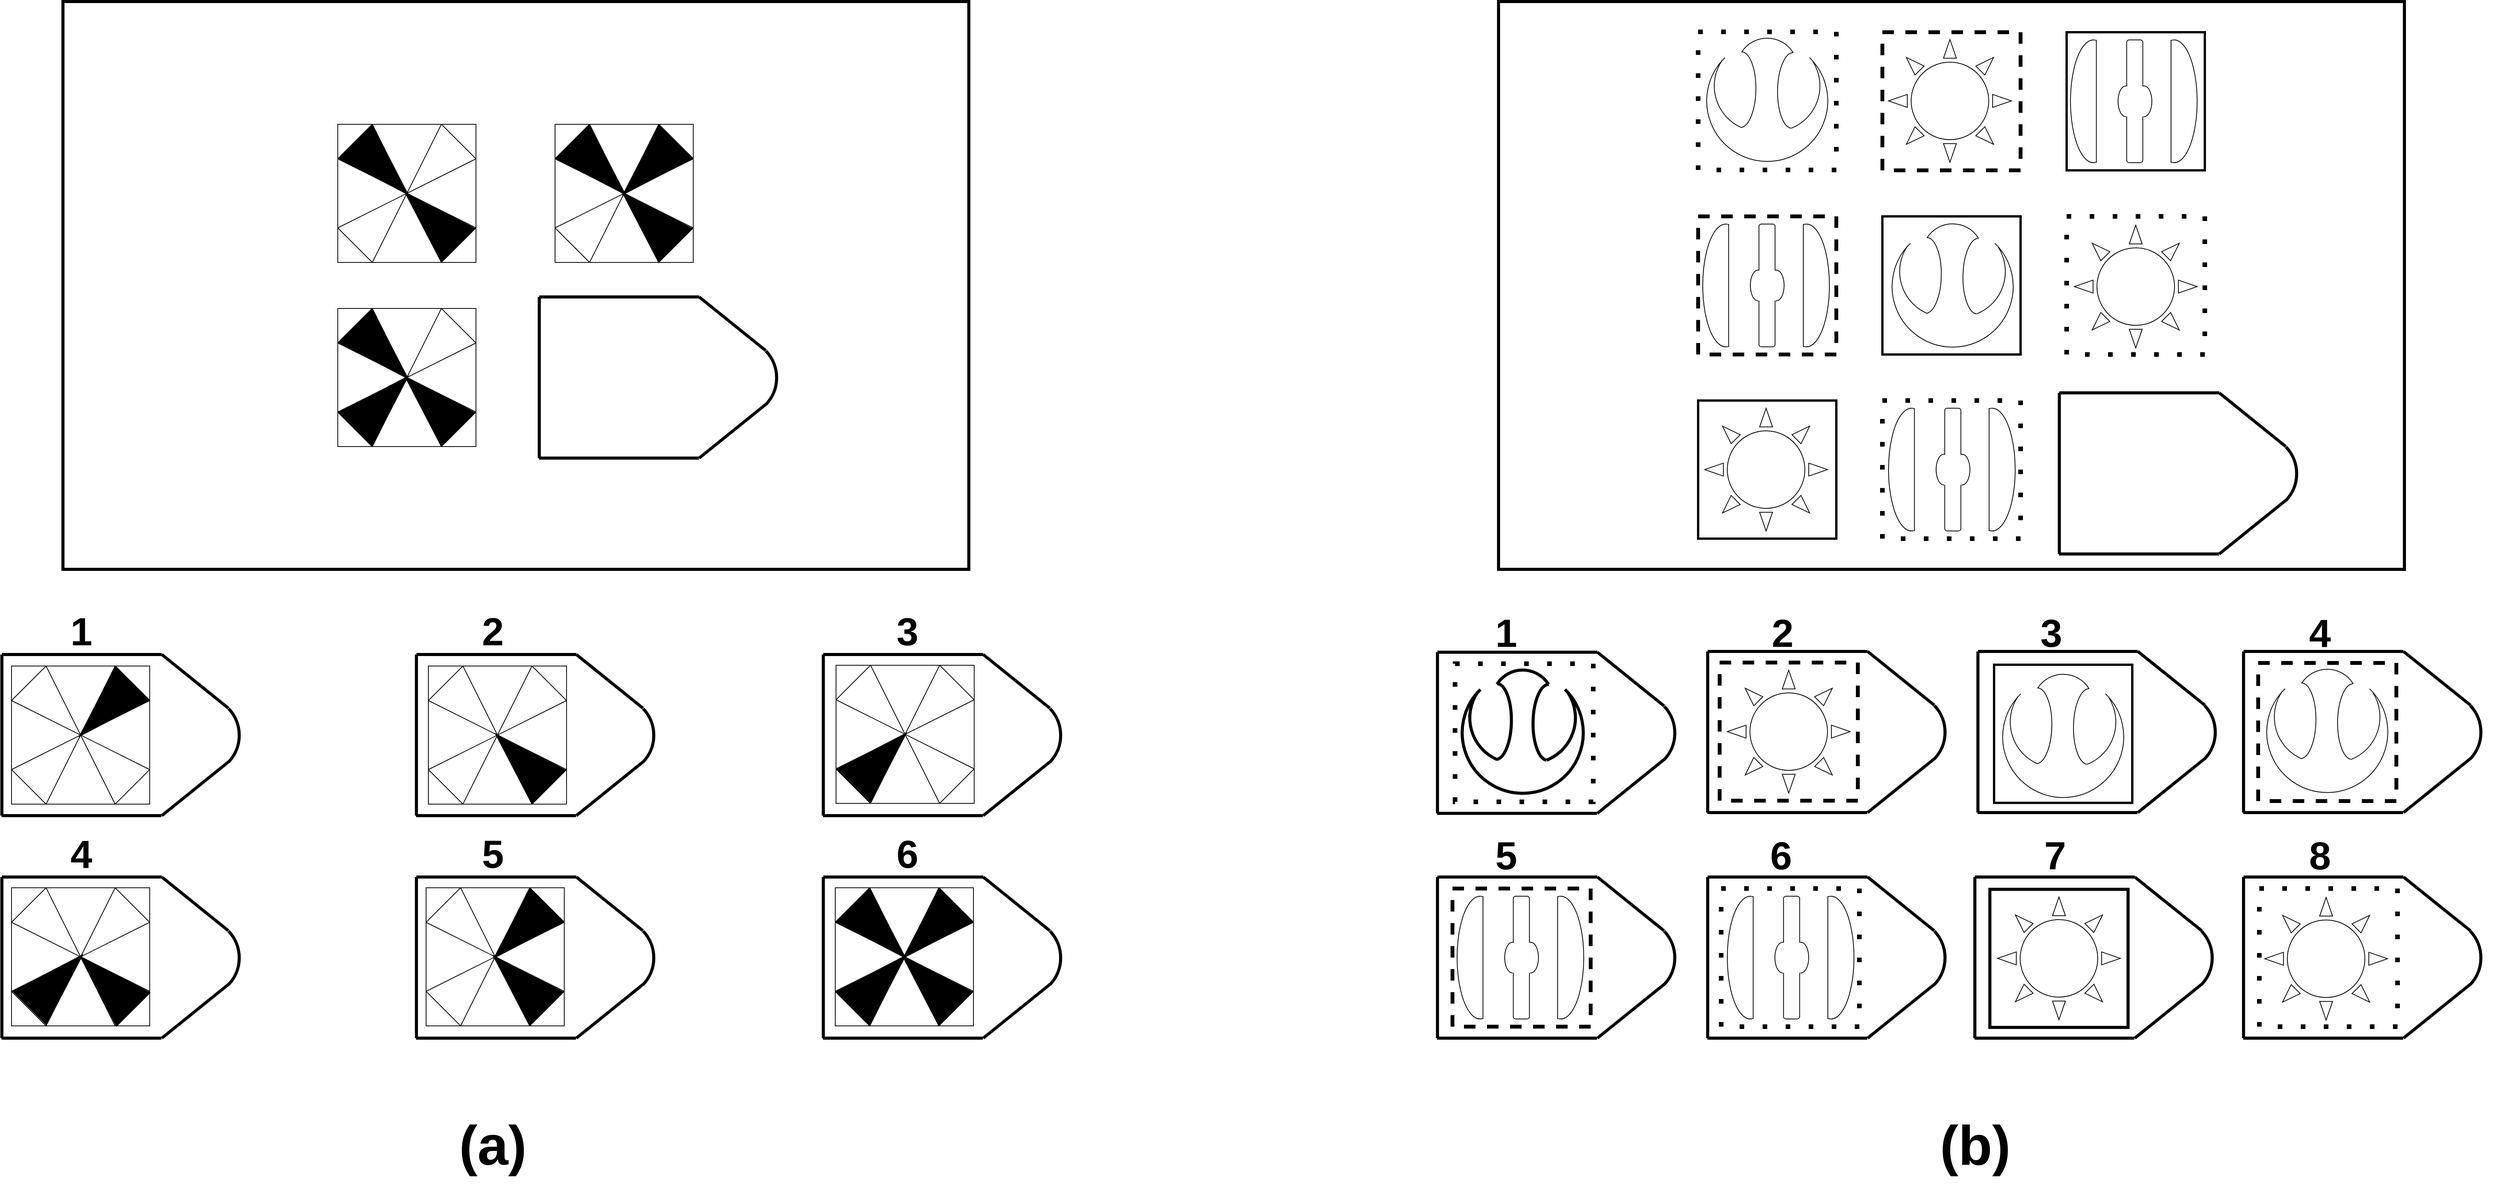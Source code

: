 <mxfile version="12.9.13" type="device"><diagram id="jksH0G1JqViHmrjZxsYp" name="Page-1"><mxGraphModel dx="2607" dy="2959" grid="1" gridSize="10" guides="1" tooltips="1" connect="1" arrows="1" fold="1" page="1" pageScale="1" pageWidth="827" pageHeight="1169" math="0" shadow="0"><root><mxCell id="0"/><mxCell id="1" parent="0"/><mxCell id="I-WeOvQa9Y4Ec-B1qsH_-151" value="" style="rounded=0;whiteSpace=wrap;html=1;fillColor=none;strokeWidth=4;" parent="1" vertex="1"><mxGeometry x="800" y="-21" width="1180" height="740" as="geometry"/></mxCell><mxCell id="NiwXGFYNFmS52FeRTaWE-9" value="" style="group" parent="1" vertex="1" connectable="0"><mxGeometry x="720" y="830" width="330.562" height="210" as="geometry"/></mxCell><mxCell id="NiwXGFYNFmS52FeRTaWE-10" value="" style="group" parent="NiwXGFYNFmS52FeRTaWE-9" vertex="1" connectable="0"><mxGeometry width="330.562" height="210" as="geometry"/></mxCell><mxCell id="NiwXGFYNFmS52FeRTaWE-11" value="" style="endArrow=none;html=1;strokeWidth=4;" parent="NiwXGFYNFmS52FeRTaWE-10" edge="1"><mxGeometry width="50" height="50" relative="1" as="geometry"><mxPoint x="208.744" as="sourcePoint"/><mxPoint x="0.451" as="targetPoint"/></mxGeometry></mxCell><mxCell id="NiwXGFYNFmS52FeRTaWE-12" value="" style="endArrow=none;html=1;strokeWidth=4;" parent="NiwXGFYNFmS52FeRTaWE-10" edge="1"><mxGeometry width="50" height="50" relative="1" as="geometry"><mxPoint x="0.451" y="210" as="sourcePoint"/><mxPoint x="0.451" as="targetPoint"/></mxGeometry></mxCell><mxCell id="NiwXGFYNFmS52FeRTaWE-13" value="" style="endArrow=none;html=1;strokeWidth=4;" parent="NiwXGFYNFmS52FeRTaWE-10" edge="1"><mxGeometry width="50" height="50" relative="1" as="geometry"><mxPoint x="208.293" y="210" as="sourcePoint"/><mxPoint y="210" as="targetPoint"/></mxGeometry></mxCell><mxCell id="NiwXGFYNFmS52FeRTaWE-14" value="" style="endArrow=none;html=1;strokeWidth=4;" parent="NiwXGFYNFmS52FeRTaWE-10" edge="1"><mxGeometry width="50" height="50" relative="1" as="geometry"><mxPoint x="208.744" as="sourcePoint"/><mxPoint x="295.533" y="70" as="targetPoint"/></mxGeometry></mxCell><mxCell id="NiwXGFYNFmS52FeRTaWE-15" value="" style="endArrow=none;html=1;strokeWidth=4;" parent="NiwXGFYNFmS52FeRTaWE-10" edge="1"><mxGeometry width="50" height="50" relative="1" as="geometry"><mxPoint x="295.533" y="140" as="sourcePoint"/><mxPoint x="208.744" y="210" as="targetPoint"/></mxGeometry></mxCell><mxCell id="NiwXGFYNFmS52FeRTaWE-16" value="" style="verticalLabelPosition=bottom;verticalAlign=top;html=1;shape=mxgraph.basic.arc;startAngle=0.755;endAngle=0.997;fillColor=none;direction=west;rotation=315;strokeWidth=4;" parent="NiwXGFYNFmS52FeRTaWE-10" vertex="1"><mxGeometry x="208.744" y="54.25" width="100.675" height="101.5" as="geometry"/></mxCell><mxCell id="NiwXGFYNFmS52FeRTaWE-132" value="" style="group" parent="NiwXGFYNFmS52FeRTaWE-10" vertex="1" connectable="0"><mxGeometry x="17" y="19" width="174" height="172" as="geometry"/></mxCell><mxCell id="NiwXGFYNFmS52FeRTaWE-152" value="" style="group" parent="NiwXGFYNFmS52FeRTaWE-10" vertex="1" connectable="0"><mxGeometry x="13" y="15" width="174" height="172" as="geometry"/></mxCell><mxCell id="NiwXGFYNFmS52FeRTaWE-153" value="" style="group" parent="NiwXGFYNFmS52FeRTaWE-152" vertex="1" connectable="0"><mxGeometry width="174" height="172" as="geometry"/></mxCell><mxCell id="NiwXGFYNFmS52FeRTaWE-154" value="" style="group" parent="NiwXGFYNFmS52FeRTaWE-153" vertex="1" connectable="0"><mxGeometry width="174" height="172" as="geometry"/></mxCell><mxCell id="NiwXGFYNFmS52FeRTaWE-155" value="" style="group" parent="NiwXGFYNFmS52FeRTaWE-154" vertex="1" connectable="0"><mxGeometry width="174" height="172" as="geometry"/></mxCell><mxCell id="NiwXGFYNFmS52FeRTaWE-156" value="" style="whiteSpace=wrap;html=1;aspect=fixed;fillColor=none;" parent="NiwXGFYNFmS52FeRTaWE-155" vertex="1"><mxGeometry width="180" height="180" as="geometry"/></mxCell><mxCell id="NiwXGFYNFmS52FeRTaWE-157" value="" style="endArrow=none;html=1;entryX=1;entryY=0.25;entryDx=0;entryDy=0;exitX=0.75;exitY=0;exitDx=0;exitDy=0;" parent="NiwXGFYNFmS52FeRTaWE-155" source="NiwXGFYNFmS52FeRTaWE-156" target="NiwXGFYNFmS52FeRTaWE-156" edge="1"><mxGeometry width="50" height="50" relative="1" as="geometry"><mxPoint x="90" y="210" as="sourcePoint"/><mxPoint x="140" y="160" as="targetPoint"/></mxGeometry></mxCell><mxCell id="NiwXGFYNFmS52FeRTaWE-158" value="" style="endArrow=none;html=1;entryX=1;entryY=0.75;entryDx=0;entryDy=0;exitX=0.75;exitY=1;exitDx=0;exitDy=0;" parent="NiwXGFYNFmS52FeRTaWE-155" source="NiwXGFYNFmS52FeRTaWE-156" target="NiwXGFYNFmS52FeRTaWE-156" edge="1"><mxGeometry width="50" height="50" relative="1" as="geometry"><mxPoint y="230" as="sourcePoint"/><mxPoint x="50" y="180" as="targetPoint"/></mxGeometry></mxCell><mxCell id="NiwXGFYNFmS52FeRTaWE-159" value="" style="endArrow=none;html=1;entryX=0.25;entryY=1;entryDx=0;entryDy=0;exitX=0;exitY=0.75;exitDx=0;exitDy=0;" parent="NiwXGFYNFmS52FeRTaWE-155" source="NiwXGFYNFmS52FeRTaWE-156" target="NiwXGFYNFmS52FeRTaWE-156" edge="1"><mxGeometry width="50" height="50" relative="1" as="geometry"><mxPoint x="30" y="260" as="sourcePoint"/><mxPoint x="80" y="210" as="targetPoint"/></mxGeometry></mxCell><mxCell id="NiwXGFYNFmS52FeRTaWE-160" value="" style="endArrow=none;html=1;entryX=0.25;entryY=0;entryDx=0;entryDy=0;exitX=0;exitY=0.25;exitDx=0;exitDy=0;" parent="NiwXGFYNFmS52FeRTaWE-155" source="NiwXGFYNFmS52FeRTaWE-156" target="NiwXGFYNFmS52FeRTaWE-156" edge="1"><mxGeometry width="50" height="50" relative="1" as="geometry"><mxPoint x="-10" y="270" as="sourcePoint"/><mxPoint x="40" y="220" as="targetPoint"/></mxGeometry></mxCell><mxCell id="NiwXGFYNFmS52FeRTaWE-161" value="" style="endArrow=none;html=1;entryX=1;entryY=0.25;entryDx=0;entryDy=0;exitX=0;exitY=0.75;exitDx=0;exitDy=0;" parent="NiwXGFYNFmS52FeRTaWE-155" source="NiwXGFYNFmS52FeRTaWE-156" target="NiwXGFYNFmS52FeRTaWE-156" edge="1"><mxGeometry width="50" height="50" relative="1" as="geometry"><mxPoint x="-90" y="260" as="sourcePoint"/><mxPoint x="-40" y="210" as="targetPoint"/></mxGeometry></mxCell><mxCell id="NiwXGFYNFmS52FeRTaWE-162" value="" style="endArrow=none;html=1;entryX=0.75;entryY=0;entryDx=0;entryDy=0;exitX=0.25;exitY=1;exitDx=0;exitDy=0;" parent="NiwXGFYNFmS52FeRTaWE-155" source="NiwXGFYNFmS52FeRTaWE-156" target="NiwXGFYNFmS52FeRTaWE-156" edge="1"><mxGeometry width="50" height="50" relative="1" as="geometry"><mxPoint x="-20" y="290" as="sourcePoint"/><mxPoint x="30" y="240" as="targetPoint"/></mxGeometry></mxCell><mxCell id="NiwXGFYNFmS52FeRTaWE-163" value="" style="endArrow=none;html=1;entryX=0.25;entryY=0;entryDx=0;entryDy=0;exitX=0.75;exitY=1;exitDx=0;exitDy=0;" parent="NiwXGFYNFmS52FeRTaWE-155" source="NiwXGFYNFmS52FeRTaWE-156" target="NiwXGFYNFmS52FeRTaWE-156" edge="1"><mxGeometry width="50" height="50" relative="1" as="geometry"><mxPoint x="-170" y="260" as="sourcePoint"/><mxPoint x="-120" y="210" as="targetPoint"/></mxGeometry></mxCell><mxCell id="NiwXGFYNFmS52FeRTaWE-164" value="" style="endArrow=none;html=1;entryX=0;entryY=0.25;entryDx=0;entryDy=0;exitX=1;exitY=0.75;exitDx=0;exitDy=0;" parent="NiwXGFYNFmS52FeRTaWE-155" source="NiwXGFYNFmS52FeRTaWE-156" target="NiwXGFYNFmS52FeRTaWE-156" edge="1"><mxGeometry width="50" height="50" relative="1" as="geometry"><mxPoint x="-50" y="310" as="sourcePoint"/><mxPoint y="260" as="targetPoint"/></mxGeometry></mxCell><mxCell id="NiwXGFYNFmS52FeRTaWE-166" value="a" style="triangle;whiteSpace=wrap;html=1;fillColor=#000000;rotation=45;direction=south;" parent="NiwXGFYNFmS52FeRTaWE-155" vertex="1"><mxGeometry x="92" y="8" width="62" height="98" as="geometry"/></mxCell><mxCell id="NiwXGFYNFmS52FeRTaWE-8" value="" style="group" parent="1" vertex="1" connectable="0"><mxGeometry x="1260" y="830" width="330.562" height="210" as="geometry"/></mxCell><mxCell id="NiwXGFYNFmS52FeRTaWE-1" value="" style="group" parent="NiwXGFYNFmS52FeRTaWE-8" vertex="1" connectable="0"><mxGeometry width="330.562" height="210" as="geometry"/></mxCell><mxCell id="NiwXGFYNFmS52FeRTaWE-3" value="" style="endArrow=none;html=1;strokeWidth=4;" parent="NiwXGFYNFmS52FeRTaWE-1" edge="1"><mxGeometry width="50" height="50" relative="1" as="geometry"><mxPoint x="208.744" as="sourcePoint"/><mxPoint x="0.451" as="targetPoint"/></mxGeometry></mxCell><mxCell id="NiwXGFYNFmS52FeRTaWE-2" value="" style="endArrow=none;html=1;strokeWidth=4;" parent="NiwXGFYNFmS52FeRTaWE-1" edge="1"><mxGeometry width="50" height="50" relative="1" as="geometry"><mxPoint x="0.451" y="210" as="sourcePoint"/><mxPoint x="0.451" as="targetPoint"/></mxGeometry></mxCell><mxCell id="NiwXGFYNFmS52FeRTaWE-4" value="" style="endArrow=none;html=1;strokeWidth=4;" parent="NiwXGFYNFmS52FeRTaWE-1" edge="1"><mxGeometry width="50" height="50" relative="1" as="geometry"><mxPoint x="208.293" y="210" as="sourcePoint"/><mxPoint y="210" as="targetPoint"/></mxGeometry></mxCell><mxCell id="NiwXGFYNFmS52FeRTaWE-5" value="" style="endArrow=none;html=1;strokeWidth=4;" parent="NiwXGFYNFmS52FeRTaWE-1" edge="1"><mxGeometry width="50" height="50" relative="1" as="geometry"><mxPoint x="208.744" as="sourcePoint"/><mxPoint x="295.533" y="70" as="targetPoint"/></mxGeometry></mxCell><mxCell id="NiwXGFYNFmS52FeRTaWE-6" value="" style="endArrow=none;html=1;strokeWidth=4;" parent="NiwXGFYNFmS52FeRTaWE-1" edge="1"><mxGeometry width="50" height="50" relative="1" as="geometry"><mxPoint x="295.533" y="140" as="sourcePoint"/><mxPoint x="208.744" y="210" as="targetPoint"/></mxGeometry></mxCell><mxCell id="NiwXGFYNFmS52FeRTaWE-7" value="" style="verticalLabelPosition=bottom;verticalAlign=top;html=1;shape=mxgraph.basic.arc;startAngle=0.755;endAngle=0.997;fillColor=none;direction=west;rotation=315;strokeWidth=4;" parent="NiwXGFYNFmS52FeRTaWE-1" vertex="1"><mxGeometry x="208.744" y="54.25" width="100.675" height="101.5" as="geometry"/></mxCell><mxCell id="NiwXGFYNFmS52FeRTaWE-176" value="" style="group" parent="NiwXGFYNFmS52FeRTaWE-1" vertex="1" connectable="0"><mxGeometry x="16" y="15" width="174" height="172" as="geometry"/></mxCell><mxCell id="NiwXGFYNFmS52FeRTaWE-177" value="" style="group" parent="NiwXGFYNFmS52FeRTaWE-176" vertex="1" connectable="0"><mxGeometry width="174" height="172" as="geometry"/></mxCell><mxCell id="NiwXGFYNFmS52FeRTaWE-178" value="" style="group" parent="NiwXGFYNFmS52FeRTaWE-177" vertex="1" connectable="0"><mxGeometry width="174" height="172" as="geometry"/></mxCell><mxCell id="NiwXGFYNFmS52FeRTaWE-179" value="" style="group" parent="NiwXGFYNFmS52FeRTaWE-178" vertex="1" connectable="0"><mxGeometry width="174" height="172" as="geometry"/></mxCell><mxCell id="NiwXGFYNFmS52FeRTaWE-180" value="" style="group" parent="NiwXGFYNFmS52FeRTaWE-179" vertex="1" connectable="0"><mxGeometry width="174" height="172" as="geometry"/></mxCell><mxCell id="NiwXGFYNFmS52FeRTaWE-181" value="" style="group" parent="NiwXGFYNFmS52FeRTaWE-180" vertex="1" connectable="0"><mxGeometry width="174" height="172" as="geometry"/></mxCell><mxCell id="NiwXGFYNFmS52FeRTaWE-182" value="" style="group" parent="NiwXGFYNFmS52FeRTaWE-181" vertex="1" connectable="0"><mxGeometry width="174" height="172" as="geometry"/></mxCell><mxCell id="NiwXGFYNFmS52FeRTaWE-183" value="" style="whiteSpace=wrap;html=1;aspect=fixed;fillColor=none;" parent="NiwXGFYNFmS52FeRTaWE-182" vertex="1"><mxGeometry width="180" height="180" as="geometry"/></mxCell><mxCell id="NiwXGFYNFmS52FeRTaWE-184" value="" style="endArrow=none;html=1;entryX=1;entryY=0.25;entryDx=0;entryDy=0;exitX=0.75;exitY=0;exitDx=0;exitDy=0;" parent="NiwXGFYNFmS52FeRTaWE-182" source="NiwXGFYNFmS52FeRTaWE-183" target="NiwXGFYNFmS52FeRTaWE-183" edge="1"><mxGeometry width="50" height="50" relative="1" as="geometry"><mxPoint x="90" y="210" as="sourcePoint"/><mxPoint x="140" y="160" as="targetPoint"/></mxGeometry></mxCell><mxCell id="NiwXGFYNFmS52FeRTaWE-185" value="" style="endArrow=none;html=1;entryX=1;entryY=0.75;entryDx=0;entryDy=0;exitX=0.75;exitY=1;exitDx=0;exitDy=0;" parent="NiwXGFYNFmS52FeRTaWE-182" source="NiwXGFYNFmS52FeRTaWE-183" target="NiwXGFYNFmS52FeRTaWE-183" edge="1"><mxGeometry width="50" height="50" relative="1" as="geometry"><mxPoint y="230" as="sourcePoint"/><mxPoint x="50" y="180" as="targetPoint"/></mxGeometry></mxCell><mxCell id="NiwXGFYNFmS52FeRTaWE-186" value="" style="endArrow=none;html=1;entryX=0.25;entryY=1;entryDx=0;entryDy=0;exitX=0;exitY=0.75;exitDx=0;exitDy=0;" parent="NiwXGFYNFmS52FeRTaWE-182" source="NiwXGFYNFmS52FeRTaWE-183" target="NiwXGFYNFmS52FeRTaWE-183" edge="1"><mxGeometry width="50" height="50" relative="1" as="geometry"><mxPoint x="30" y="260" as="sourcePoint"/><mxPoint x="80" y="210" as="targetPoint"/></mxGeometry></mxCell><mxCell id="NiwXGFYNFmS52FeRTaWE-187" value="" style="endArrow=none;html=1;entryX=0.25;entryY=0;entryDx=0;entryDy=0;exitX=0;exitY=0.25;exitDx=0;exitDy=0;" parent="NiwXGFYNFmS52FeRTaWE-182" source="NiwXGFYNFmS52FeRTaWE-183" target="NiwXGFYNFmS52FeRTaWE-183" edge="1"><mxGeometry width="50" height="50" relative="1" as="geometry"><mxPoint x="-10" y="270" as="sourcePoint"/><mxPoint x="40" y="220" as="targetPoint"/></mxGeometry></mxCell><mxCell id="NiwXGFYNFmS52FeRTaWE-188" value="" style="endArrow=none;html=1;entryX=1;entryY=0.25;entryDx=0;entryDy=0;exitX=0;exitY=0.75;exitDx=0;exitDy=0;" parent="NiwXGFYNFmS52FeRTaWE-182" source="NiwXGFYNFmS52FeRTaWE-183" target="NiwXGFYNFmS52FeRTaWE-183" edge="1"><mxGeometry width="50" height="50" relative="1" as="geometry"><mxPoint x="-90" y="260" as="sourcePoint"/><mxPoint x="-40" y="210" as="targetPoint"/></mxGeometry></mxCell><mxCell id="NiwXGFYNFmS52FeRTaWE-189" value="" style="endArrow=none;html=1;entryX=0.75;entryY=0;entryDx=0;entryDy=0;exitX=0.25;exitY=1;exitDx=0;exitDy=0;" parent="NiwXGFYNFmS52FeRTaWE-182" source="NiwXGFYNFmS52FeRTaWE-183" target="NiwXGFYNFmS52FeRTaWE-183" edge="1"><mxGeometry width="50" height="50" relative="1" as="geometry"><mxPoint x="-20" y="290" as="sourcePoint"/><mxPoint x="30" y="240" as="targetPoint"/></mxGeometry></mxCell><mxCell id="NiwXGFYNFmS52FeRTaWE-190" value="" style="endArrow=none;html=1;entryX=0.25;entryY=0;entryDx=0;entryDy=0;exitX=0.75;exitY=1;exitDx=0;exitDy=0;" parent="NiwXGFYNFmS52FeRTaWE-182" source="NiwXGFYNFmS52FeRTaWE-183" target="NiwXGFYNFmS52FeRTaWE-183" edge="1"><mxGeometry width="50" height="50" relative="1" as="geometry"><mxPoint x="-170" y="260" as="sourcePoint"/><mxPoint x="-120" y="210" as="targetPoint"/></mxGeometry></mxCell><mxCell id="NiwXGFYNFmS52FeRTaWE-191" value="" style="endArrow=none;html=1;entryX=0;entryY=0.25;entryDx=0;entryDy=0;exitX=1;exitY=0.75;exitDx=0;exitDy=0;" parent="NiwXGFYNFmS52FeRTaWE-182" source="NiwXGFYNFmS52FeRTaWE-183" target="NiwXGFYNFmS52FeRTaWE-183" edge="1"><mxGeometry width="50" height="50" relative="1" as="geometry"><mxPoint x="-50" y="310" as="sourcePoint"/><mxPoint y="260" as="targetPoint"/></mxGeometry></mxCell><mxCell id="NiwXGFYNFmS52FeRTaWE-194" value="a" style="triangle;whiteSpace=wrap;html=1;fillColor=#000000;rotation=45;direction=west;" parent="NiwXGFYNFmS52FeRTaWE-182" vertex="1"><mxGeometry x="73" y="92" width="98" height="62" as="geometry"/></mxCell><mxCell id="NiwXGFYNFmS52FeRTaWE-17" value="" style="group" parent="1" vertex="1" connectable="0"><mxGeometry x="1790" y="830" width="330.562" height="210" as="geometry"/></mxCell><mxCell id="NiwXGFYNFmS52FeRTaWE-18" value="" style="group" parent="NiwXGFYNFmS52FeRTaWE-17" vertex="1" connectable="0"><mxGeometry width="330.562" height="210" as="geometry"/></mxCell><mxCell id="NiwXGFYNFmS52FeRTaWE-19" value="" style="endArrow=none;html=1;strokeWidth=4;" parent="NiwXGFYNFmS52FeRTaWE-18" edge="1"><mxGeometry width="50" height="50" relative="1" as="geometry"><mxPoint x="208.744" as="sourcePoint"/><mxPoint x="0.451" as="targetPoint"/></mxGeometry></mxCell><mxCell id="NiwXGFYNFmS52FeRTaWE-20" value="" style="endArrow=none;html=1;strokeWidth=4;" parent="NiwXGFYNFmS52FeRTaWE-18" edge="1"><mxGeometry width="50" height="50" relative="1" as="geometry"><mxPoint x="0.451" y="210" as="sourcePoint"/><mxPoint x="0.451" as="targetPoint"/></mxGeometry></mxCell><mxCell id="NiwXGFYNFmS52FeRTaWE-21" value="" style="endArrow=none;html=1;strokeWidth=4;" parent="NiwXGFYNFmS52FeRTaWE-18" edge="1"><mxGeometry width="50" height="50" relative="1" as="geometry"><mxPoint x="208.293" y="210" as="sourcePoint"/><mxPoint y="210" as="targetPoint"/></mxGeometry></mxCell><mxCell id="NiwXGFYNFmS52FeRTaWE-22" value="" style="endArrow=none;html=1;strokeWidth=4;" parent="NiwXGFYNFmS52FeRTaWE-18" edge="1"><mxGeometry width="50" height="50" relative="1" as="geometry"><mxPoint x="208.744" as="sourcePoint"/><mxPoint x="295.533" y="70" as="targetPoint"/></mxGeometry></mxCell><mxCell id="NiwXGFYNFmS52FeRTaWE-23" value="" style="endArrow=none;html=1;strokeWidth=4;" parent="NiwXGFYNFmS52FeRTaWE-18" edge="1"><mxGeometry width="50" height="50" relative="1" as="geometry"><mxPoint x="295.533" y="140" as="sourcePoint"/><mxPoint x="208.744" y="210" as="targetPoint"/></mxGeometry></mxCell><mxCell id="NiwXGFYNFmS52FeRTaWE-24" value="" style="verticalLabelPosition=bottom;verticalAlign=top;html=1;shape=mxgraph.basic.arc;startAngle=0.755;endAngle=0.997;fillColor=none;direction=west;rotation=315;strokeWidth=4;" parent="NiwXGFYNFmS52FeRTaWE-18" vertex="1"><mxGeometry x="208.744" y="54.25" width="100.675" height="101.5" as="geometry"/></mxCell><mxCell id="NiwXGFYNFmS52FeRTaWE-196" value="" style="group" parent="NiwXGFYNFmS52FeRTaWE-18" vertex="1" connectable="0"><mxGeometry x="17" y="14" width="174" height="172" as="geometry"/></mxCell><mxCell id="NiwXGFYNFmS52FeRTaWE-197" value="" style="group" parent="NiwXGFYNFmS52FeRTaWE-196" vertex="1" connectable="0"><mxGeometry width="174" height="172" as="geometry"/></mxCell><mxCell id="NiwXGFYNFmS52FeRTaWE-198" value="" style="group" parent="NiwXGFYNFmS52FeRTaWE-197" vertex="1" connectable="0"><mxGeometry width="174" height="172" as="geometry"/></mxCell><mxCell id="NiwXGFYNFmS52FeRTaWE-199" value="" style="group" parent="NiwXGFYNFmS52FeRTaWE-198" vertex="1" connectable="0"><mxGeometry width="174" height="172" as="geometry"/></mxCell><mxCell id="NiwXGFYNFmS52FeRTaWE-200" value="" style="group" parent="NiwXGFYNFmS52FeRTaWE-199" vertex="1" connectable="0"><mxGeometry width="174" height="172" as="geometry"/></mxCell><mxCell id="NiwXGFYNFmS52FeRTaWE-201" value="" style="group" parent="NiwXGFYNFmS52FeRTaWE-200" vertex="1" connectable="0"><mxGeometry width="174" height="172" as="geometry"/></mxCell><mxCell id="NiwXGFYNFmS52FeRTaWE-202" value="" style="group" parent="NiwXGFYNFmS52FeRTaWE-201" vertex="1" connectable="0"><mxGeometry width="174" height="172" as="geometry"/></mxCell><mxCell id="NiwXGFYNFmS52FeRTaWE-203" value="" style="whiteSpace=wrap;html=1;aspect=fixed;fillColor=none;" parent="NiwXGFYNFmS52FeRTaWE-202" vertex="1"><mxGeometry width="180" height="180" as="geometry"/></mxCell><mxCell id="NiwXGFYNFmS52FeRTaWE-204" value="" style="endArrow=none;html=1;entryX=1;entryY=0.25;entryDx=0;entryDy=0;exitX=0.75;exitY=0;exitDx=0;exitDy=0;" parent="NiwXGFYNFmS52FeRTaWE-202" source="NiwXGFYNFmS52FeRTaWE-203" target="NiwXGFYNFmS52FeRTaWE-203" edge="1"><mxGeometry width="50" height="50" relative="1" as="geometry"><mxPoint x="90" y="210" as="sourcePoint"/><mxPoint x="140" y="160" as="targetPoint"/></mxGeometry></mxCell><mxCell id="NiwXGFYNFmS52FeRTaWE-205" value="" style="endArrow=none;html=1;entryX=1;entryY=0.75;entryDx=0;entryDy=0;exitX=0.75;exitY=1;exitDx=0;exitDy=0;" parent="NiwXGFYNFmS52FeRTaWE-202" source="NiwXGFYNFmS52FeRTaWE-203" target="NiwXGFYNFmS52FeRTaWE-203" edge="1"><mxGeometry width="50" height="50" relative="1" as="geometry"><mxPoint y="230" as="sourcePoint"/><mxPoint x="50" y="180" as="targetPoint"/></mxGeometry></mxCell><mxCell id="NiwXGFYNFmS52FeRTaWE-206" value="" style="endArrow=none;html=1;entryX=0.25;entryY=1;entryDx=0;entryDy=0;exitX=0;exitY=0.75;exitDx=0;exitDy=0;" parent="NiwXGFYNFmS52FeRTaWE-202" source="NiwXGFYNFmS52FeRTaWE-203" target="NiwXGFYNFmS52FeRTaWE-203" edge="1"><mxGeometry width="50" height="50" relative="1" as="geometry"><mxPoint x="30" y="260" as="sourcePoint"/><mxPoint x="80" y="210" as="targetPoint"/></mxGeometry></mxCell><mxCell id="NiwXGFYNFmS52FeRTaWE-207" value="" style="endArrow=none;html=1;entryX=0.25;entryY=0;entryDx=0;entryDy=0;exitX=0;exitY=0.25;exitDx=0;exitDy=0;" parent="NiwXGFYNFmS52FeRTaWE-202" source="NiwXGFYNFmS52FeRTaWE-203" target="NiwXGFYNFmS52FeRTaWE-203" edge="1"><mxGeometry width="50" height="50" relative="1" as="geometry"><mxPoint x="-10" y="270" as="sourcePoint"/><mxPoint x="40" y="220" as="targetPoint"/></mxGeometry></mxCell><mxCell id="NiwXGFYNFmS52FeRTaWE-208" value="" style="endArrow=none;html=1;entryX=1;entryY=0.25;entryDx=0;entryDy=0;exitX=0;exitY=0.75;exitDx=0;exitDy=0;" parent="NiwXGFYNFmS52FeRTaWE-202" source="NiwXGFYNFmS52FeRTaWE-203" target="NiwXGFYNFmS52FeRTaWE-203" edge="1"><mxGeometry width="50" height="50" relative="1" as="geometry"><mxPoint x="-90" y="260" as="sourcePoint"/><mxPoint x="-40" y="210" as="targetPoint"/></mxGeometry></mxCell><mxCell id="NiwXGFYNFmS52FeRTaWE-209" value="" style="endArrow=none;html=1;entryX=0.75;entryY=0;entryDx=0;entryDy=0;exitX=0.25;exitY=1;exitDx=0;exitDy=0;" parent="NiwXGFYNFmS52FeRTaWE-202" source="NiwXGFYNFmS52FeRTaWE-203" target="NiwXGFYNFmS52FeRTaWE-203" edge="1"><mxGeometry width="50" height="50" relative="1" as="geometry"><mxPoint x="-20" y="290" as="sourcePoint"/><mxPoint x="30" y="240" as="targetPoint"/></mxGeometry></mxCell><mxCell id="NiwXGFYNFmS52FeRTaWE-210" value="" style="endArrow=none;html=1;entryX=0.25;entryY=0;entryDx=0;entryDy=0;exitX=0.75;exitY=1;exitDx=0;exitDy=0;" parent="NiwXGFYNFmS52FeRTaWE-202" source="NiwXGFYNFmS52FeRTaWE-203" target="NiwXGFYNFmS52FeRTaWE-203" edge="1"><mxGeometry width="50" height="50" relative="1" as="geometry"><mxPoint x="-170" y="260" as="sourcePoint"/><mxPoint x="-120" y="210" as="targetPoint"/></mxGeometry></mxCell><mxCell id="NiwXGFYNFmS52FeRTaWE-211" value="" style="endArrow=none;html=1;entryX=0;entryY=0.25;entryDx=0;entryDy=0;exitX=1;exitY=0.75;exitDx=0;exitDy=0;" parent="NiwXGFYNFmS52FeRTaWE-202" source="NiwXGFYNFmS52FeRTaWE-203" target="NiwXGFYNFmS52FeRTaWE-203" edge="1"><mxGeometry width="50" height="50" relative="1" as="geometry"><mxPoint x="-50" y="310" as="sourcePoint"/><mxPoint y="260" as="targetPoint"/></mxGeometry></mxCell><mxCell id="NiwXGFYNFmS52FeRTaWE-215" value="a" style="triangle;whiteSpace=wrap;html=1;fillColor=#000000;rotation=45;direction=north;" parent="NiwXGFYNFmS52FeRTaWE-202" vertex="1"><mxGeometry x="26.12" y="74" width="62" height="98" as="geometry"/></mxCell><mxCell id="NiwXGFYNFmS52FeRTaWE-33" value="" style="group" parent="1" vertex="1" connectable="0"><mxGeometry x="1790" y="1120" width="330.562" height="210" as="geometry"/></mxCell><mxCell id="NiwXGFYNFmS52FeRTaWE-34" value="" style="group" parent="NiwXGFYNFmS52FeRTaWE-33" vertex="1" connectable="0"><mxGeometry width="330.562" height="210" as="geometry"/></mxCell><mxCell id="NiwXGFYNFmS52FeRTaWE-35" value="" style="endArrow=none;html=1;strokeWidth=4;" parent="NiwXGFYNFmS52FeRTaWE-34" edge="1"><mxGeometry width="50" height="50" relative="1" as="geometry"><mxPoint x="208.744" as="sourcePoint"/><mxPoint x="0.451" as="targetPoint"/></mxGeometry></mxCell><mxCell id="NiwXGFYNFmS52FeRTaWE-36" value="" style="endArrow=none;html=1;strokeWidth=4;" parent="NiwXGFYNFmS52FeRTaWE-34" edge="1"><mxGeometry width="50" height="50" relative="1" as="geometry"><mxPoint x="0.451" y="210" as="sourcePoint"/><mxPoint x="0.451" as="targetPoint"/></mxGeometry></mxCell><mxCell id="NiwXGFYNFmS52FeRTaWE-37" value="" style="endArrow=none;html=1;strokeWidth=4;" parent="NiwXGFYNFmS52FeRTaWE-34" edge="1"><mxGeometry width="50" height="50" relative="1" as="geometry"><mxPoint x="208.293" y="210" as="sourcePoint"/><mxPoint y="210" as="targetPoint"/></mxGeometry></mxCell><mxCell id="NiwXGFYNFmS52FeRTaWE-38" value="" style="endArrow=none;html=1;strokeWidth=4;" parent="NiwXGFYNFmS52FeRTaWE-34" edge="1"><mxGeometry width="50" height="50" relative="1" as="geometry"><mxPoint x="208.744" as="sourcePoint"/><mxPoint x="295.533" y="70" as="targetPoint"/></mxGeometry></mxCell><mxCell id="NiwXGFYNFmS52FeRTaWE-39" value="" style="endArrow=none;html=1;strokeWidth=4;" parent="NiwXGFYNFmS52FeRTaWE-34" edge="1"><mxGeometry width="50" height="50" relative="1" as="geometry"><mxPoint x="295.533" y="140" as="sourcePoint"/><mxPoint x="208.744" y="210" as="targetPoint"/></mxGeometry></mxCell><mxCell id="NiwXGFYNFmS52FeRTaWE-40" value="" style="verticalLabelPosition=bottom;verticalAlign=top;html=1;shape=mxgraph.basic.arc;startAngle=0.755;endAngle=0.997;fillColor=none;direction=west;rotation=315;strokeWidth=4;" parent="NiwXGFYNFmS52FeRTaWE-34" vertex="1"><mxGeometry x="208.744" y="54.25" width="100.675" height="101.5" as="geometry"/></mxCell><mxCell id="NiwXGFYNFmS52FeRTaWE-71" value="" style="group" parent="NiwXGFYNFmS52FeRTaWE-34" vertex="1" connectable="0"><mxGeometry x="16" y="14" width="174" height="172" as="geometry"/></mxCell><mxCell id="NiwXGFYNFmS52FeRTaWE-72" value="" style="group" parent="NiwXGFYNFmS52FeRTaWE-71" vertex="1" connectable="0"><mxGeometry width="174" height="172" as="geometry"/></mxCell><mxCell id="NiwXGFYNFmS52FeRTaWE-73" value="" style="whiteSpace=wrap;html=1;aspect=fixed;fillColor=none;" parent="NiwXGFYNFmS52FeRTaWE-72" vertex="1"><mxGeometry width="180" height="180" as="geometry"/></mxCell><mxCell id="NiwXGFYNFmS52FeRTaWE-74" value="" style="endArrow=none;html=1;entryX=1;entryY=0.25;entryDx=0;entryDy=0;exitX=0.75;exitY=0;exitDx=0;exitDy=0;" parent="NiwXGFYNFmS52FeRTaWE-72" source="NiwXGFYNFmS52FeRTaWE-73" target="NiwXGFYNFmS52FeRTaWE-73" edge="1"><mxGeometry width="50" height="50" relative="1" as="geometry"><mxPoint x="90" y="210" as="sourcePoint"/><mxPoint x="140" y="160" as="targetPoint"/></mxGeometry></mxCell><mxCell id="NiwXGFYNFmS52FeRTaWE-75" value="" style="endArrow=none;html=1;entryX=1;entryY=0.75;entryDx=0;entryDy=0;exitX=0.75;exitY=1;exitDx=0;exitDy=0;" parent="NiwXGFYNFmS52FeRTaWE-72" source="NiwXGFYNFmS52FeRTaWE-73" target="NiwXGFYNFmS52FeRTaWE-73" edge="1"><mxGeometry width="50" height="50" relative="1" as="geometry"><mxPoint y="230" as="sourcePoint"/><mxPoint x="50" y="180" as="targetPoint"/></mxGeometry></mxCell><mxCell id="NiwXGFYNFmS52FeRTaWE-76" value="" style="endArrow=none;html=1;entryX=0.25;entryY=1;entryDx=0;entryDy=0;exitX=0;exitY=0.75;exitDx=0;exitDy=0;" parent="NiwXGFYNFmS52FeRTaWE-72" source="NiwXGFYNFmS52FeRTaWE-73" target="NiwXGFYNFmS52FeRTaWE-73" edge="1"><mxGeometry width="50" height="50" relative="1" as="geometry"><mxPoint x="30" y="260" as="sourcePoint"/><mxPoint x="80" y="210" as="targetPoint"/></mxGeometry></mxCell><mxCell id="NiwXGFYNFmS52FeRTaWE-77" value="" style="endArrow=none;html=1;entryX=0.25;entryY=0;entryDx=0;entryDy=0;exitX=0;exitY=0.25;exitDx=0;exitDy=0;" parent="NiwXGFYNFmS52FeRTaWE-72" source="NiwXGFYNFmS52FeRTaWE-73" target="NiwXGFYNFmS52FeRTaWE-73" edge="1"><mxGeometry width="50" height="50" relative="1" as="geometry"><mxPoint x="-10" y="270" as="sourcePoint"/><mxPoint x="40" y="220" as="targetPoint"/></mxGeometry></mxCell><mxCell id="NiwXGFYNFmS52FeRTaWE-78" value="" style="endArrow=none;html=1;entryX=1;entryY=0.25;entryDx=0;entryDy=0;exitX=0;exitY=0.75;exitDx=0;exitDy=0;" parent="NiwXGFYNFmS52FeRTaWE-72" source="NiwXGFYNFmS52FeRTaWE-73" target="NiwXGFYNFmS52FeRTaWE-73" edge="1"><mxGeometry width="50" height="50" relative="1" as="geometry"><mxPoint x="-90" y="260" as="sourcePoint"/><mxPoint x="-40" y="210" as="targetPoint"/></mxGeometry></mxCell><mxCell id="NiwXGFYNFmS52FeRTaWE-79" value="" style="endArrow=none;html=1;entryX=0.75;entryY=0;entryDx=0;entryDy=0;exitX=0.25;exitY=1;exitDx=0;exitDy=0;" parent="NiwXGFYNFmS52FeRTaWE-72" source="NiwXGFYNFmS52FeRTaWE-73" target="NiwXGFYNFmS52FeRTaWE-73" edge="1"><mxGeometry width="50" height="50" relative="1" as="geometry"><mxPoint x="-20" y="290" as="sourcePoint"/><mxPoint x="30" y="240" as="targetPoint"/></mxGeometry></mxCell><mxCell id="NiwXGFYNFmS52FeRTaWE-80" value="" style="endArrow=none;html=1;entryX=0.25;entryY=0;entryDx=0;entryDy=0;exitX=0.75;exitY=1;exitDx=0;exitDy=0;" parent="NiwXGFYNFmS52FeRTaWE-72" source="NiwXGFYNFmS52FeRTaWE-73" target="NiwXGFYNFmS52FeRTaWE-73" edge="1"><mxGeometry width="50" height="50" relative="1" as="geometry"><mxPoint x="-170" y="260" as="sourcePoint"/><mxPoint x="-120" y="210" as="targetPoint"/></mxGeometry></mxCell><mxCell id="NiwXGFYNFmS52FeRTaWE-81" value="" style="endArrow=none;html=1;entryX=0;entryY=0.25;entryDx=0;entryDy=0;exitX=1;exitY=0.75;exitDx=0;exitDy=0;" parent="NiwXGFYNFmS52FeRTaWE-72" source="NiwXGFYNFmS52FeRTaWE-73" target="NiwXGFYNFmS52FeRTaWE-73" edge="1"><mxGeometry width="50" height="50" relative="1" as="geometry"><mxPoint x="-50" y="310" as="sourcePoint"/><mxPoint y="260" as="targetPoint"/></mxGeometry></mxCell><mxCell id="NiwXGFYNFmS52FeRTaWE-82" value="a" style="triangle;whiteSpace=wrap;html=1;fillColor=#000000;rotation=45;" parent="NiwXGFYNFmS52FeRTaWE-72" vertex="1"><mxGeometry x="8.12" y="26" width="98" height="62" as="geometry"/></mxCell><mxCell id="NiwXGFYNFmS52FeRTaWE-83" value="a" style="triangle;whiteSpace=wrap;html=1;fillColor=#000000;rotation=45;direction=south;" parent="NiwXGFYNFmS52FeRTaWE-72" vertex="1"><mxGeometry x="92" y="8" width="62" height="98" as="geometry"/></mxCell><mxCell id="NiwXGFYNFmS52FeRTaWE-84" value="a" style="triangle;whiteSpace=wrap;html=1;fillColor=#000000;rotation=45;direction=west;" parent="NiwXGFYNFmS52FeRTaWE-72" vertex="1"><mxGeometry x="73" y="92" width="98" height="62" as="geometry"/></mxCell><mxCell id="NiwXGFYNFmS52FeRTaWE-85" value="a" style="triangle;whiteSpace=wrap;html=1;fillColor=#000000;rotation=45;direction=north;" parent="NiwXGFYNFmS52FeRTaWE-72" vertex="1"><mxGeometry x="26.12" y="74" width="62" height="98" as="geometry"/></mxCell><mxCell id="NiwXGFYNFmS52FeRTaWE-25" value="" style="group" parent="1" vertex="1" connectable="0"><mxGeometry x="1260" y="1120" width="330.562" height="210" as="geometry"/></mxCell><mxCell id="NiwXGFYNFmS52FeRTaWE-26" value="" style="group" parent="NiwXGFYNFmS52FeRTaWE-25" vertex="1" connectable="0"><mxGeometry width="330.562" height="210" as="geometry"/></mxCell><mxCell id="NiwXGFYNFmS52FeRTaWE-27" value="" style="endArrow=none;html=1;strokeWidth=4;" parent="NiwXGFYNFmS52FeRTaWE-26" edge="1"><mxGeometry width="50" height="50" relative="1" as="geometry"><mxPoint x="208.744" as="sourcePoint"/><mxPoint x="0.451" as="targetPoint"/></mxGeometry></mxCell><mxCell id="NiwXGFYNFmS52FeRTaWE-28" value="" style="endArrow=none;html=1;strokeWidth=4;" parent="NiwXGFYNFmS52FeRTaWE-26" edge="1"><mxGeometry width="50" height="50" relative="1" as="geometry"><mxPoint x="0.451" y="210" as="sourcePoint"/><mxPoint x="0.451" as="targetPoint"/></mxGeometry></mxCell><mxCell id="NiwXGFYNFmS52FeRTaWE-29" value="" style="endArrow=none;html=1;strokeWidth=4;" parent="NiwXGFYNFmS52FeRTaWE-26" edge="1"><mxGeometry width="50" height="50" relative="1" as="geometry"><mxPoint x="208.293" y="210" as="sourcePoint"/><mxPoint y="210" as="targetPoint"/></mxGeometry></mxCell><mxCell id="NiwXGFYNFmS52FeRTaWE-30" value="" style="endArrow=none;html=1;strokeWidth=4;" parent="NiwXGFYNFmS52FeRTaWE-26" edge="1"><mxGeometry width="50" height="50" relative="1" as="geometry"><mxPoint x="208.744" as="sourcePoint"/><mxPoint x="295.533" y="70" as="targetPoint"/></mxGeometry></mxCell><mxCell id="NiwXGFYNFmS52FeRTaWE-31" value="" style="endArrow=none;html=1;strokeWidth=4;" parent="NiwXGFYNFmS52FeRTaWE-26" edge="1"><mxGeometry width="50" height="50" relative="1" as="geometry"><mxPoint x="295.533" y="140" as="sourcePoint"/><mxPoint x="208.744" y="210" as="targetPoint"/></mxGeometry></mxCell><mxCell id="NiwXGFYNFmS52FeRTaWE-32" value="" style="verticalLabelPosition=bottom;verticalAlign=top;html=1;shape=mxgraph.basic.arc;startAngle=0.755;endAngle=0.997;fillColor=none;direction=west;rotation=315;strokeWidth=4;" parent="NiwXGFYNFmS52FeRTaWE-26" vertex="1"><mxGeometry x="208.744" y="54.25" width="100.675" height="101.5" as="geometry"/></mxCell><mxCell id="NiwXGFYNFmS52FeRTaWE-86" value="" style="group" parent="NiwXGFYNFmS52FeRTaWE-26" vertex="1" connectable="0"><mxGeometry x="13" y="14" width="174" height="172" as="geometry"/></mxCell><mxCell id="NiwXGFYNFmS52FeRTaWE-87" value="" style="group" parent="NiwXGFYNFmS52FeRTaWE-86" vertex="1" connectable="0"><mxGeometry width="174" height="172" as="geometry"/></mxCell><mxCell id="NiwXGFYNFmS52FeRTaWE-88" value="" style="whiteSpace=wrap;html=1;aspect=fixed;fillColor=none;" parent="NiwXGFYNFmS52FeRTaWE-87" vertex="1"><mxGeometry width="180" height="180" as="geometry"/></mxCell><mxCell id="NiwXGFYNFmS52FeRTaWE-89" value="" style="endArrow=none;html=1;entryX=1;entryY=0.25;entryDx=0;entryDy=0;exitX=0.75;exitY=0;exitDx=0;exitDy=0;" parent="NiwXGFYNFmS52FeRTaWE-87" source="NiwXGFYNFmS52FeRTaWE-88" target="NiwXGFYNFmS52FeRTaWE-88" edge="1"><mxGeometry width="50" height="50" relative="1" as="geometry"><mxPoint x="90" y="210" as="sourcePoint"/><mxPoint x="140" y="160" as="targetPoint"/></mxGeometry></mxCell><mxCell id="NiwXGFYNFmS52FeRTaWE-90" value="" style="endArrow=none;html=1;entryX=1;entryY=0.75;entryDx=0;entryDy=0;exitX=0.75;exitY=1;exitDx=0;exitDy=0;" parent="NiwXGFYNFmS52FeRTaWE-87" source="NiwXGFYNFmS52FeRTaWE-88" target="NiwXGFYNFmS52FeRTaWE-88" edge="1"><mxGeometry width="50" height="50" relative="1" as="geometry"><mxPoint y="230" as="sourcePoint"/><mxPoint x="50" y="180" as="targetPoint"/></mxGeometry></mxCell><mxCell id="NiwXGFYNFmS52FeRTaWE-91" value="" style="endArrow=none;html=1;entryX=0.25;entryY=1;entryDx=0;entryDy=0;exitX=0;exitY=0.75;exitDx=0;exitDy=0;" parent="NiwXGFYNFmS52FeRTaWE-87" source="NiwXGFYNFmS52FeRTaWE-88" target="NiwXGFYNFmS52FeRTaWE-88" edge="1"><mxGeometry width="50" height="50" relative="1" as="geometry"><mxPoint x="30" y="260" as="sourcePoint"/><mxPoint x="80" y="210" as="targetPoint"/></mxGeometry></mxCell><mxCell id="NiwXGFYNFmS52FeRTaWE-92" value="" style="endArrow=none;html=1;entryX=0.25;entryY=0;entryDx=0;entryDy=0;exitX=0;exitY=0.25;exitDx=0;exitDy=0;" parent="NiwXGFYNFmS52FeRTaWE-87" source="NiwXGFYNFmS52FeRTaWE-88" target="NiwXGFYNFmS52FeRTaWE-88" edge="1"><mxGeometry width="50" height="50" relative="1" as="geometry"><mxPoint x="-10" y="270" as="sourcePoint"/><mxPoint x="40" y="220" as="targetPoint"/></mxGeometry></mxCell><mxCell id="NiwXGFYNFmS52FeRTaWE-93" value="" style="endArrow=none;html=1;entryX=1;entryY=0.25;entryDx=0;entryDy=0;exitX=0;exitY=0.75;exitDx=0;exitDy=0;" parent="NiwXGFYNFmS52FeRTaWE-87" source="NiwXGFYNFmS52FeRTaWE-88" target="NiwXGFYNFmS52FeRTaWE-88" edge="1"><mxGeometry width="50" height="50" relative="1" as="geometry"><mxPoint x="-90" y="260" as="sourcePoint"/><mxPoint x="-40" y="210" as="targetPoint"/></mxGeometry></mxCell><mxCell id="NiwXGFYNFmS52FeRTaWE-94" value="" style="endArrow=none;html=1;entryX=0.75;entryY=0;entryDx=0;entryDy=0;exitX=0.25;exitY=1;exitDx=0;exitDy=0;" parent="NiwXGFYNFmS52FeRTaWE-87" source="NiwXGFYNFmS52FeRTaWE-88" target="NiwXGFYNFmS52FeRTaWE-88" edge="1"><mxGeometry width="50" height="50" relative="1" as="geometry"><mxPoint x="-20" y="290" as="sourcePoint"/><mxPoint x="30" y="240" as="targetPoint"/></mxGeometry></mxCell><mxCell id="NiwXGFYNFmS52FeRTaWE-95" value="" style="endArrow=none;html=1;entryX=0.25;entryY=0;entryDx=0;entryDy=0;exitX=0.75;exitY=1;exitDx=0;exitDy=0;" parent="NiwXGFYNFmS52FeRTaWE-87" source="NiwXGFYNFmS52FeRTaWE-88" target="NiwXGFYNFmS52FeRTaWE-88" edge="1"><mxGeometry width="50" height="50" relative="1" as="geometry"><mxPoint x="-170" y="260" as="sourcePoint"/><mxPoint x="-120" y="210" as="targetPoint"/></mxGeometry></mxCell><mxCell id="NiwXGFYNFmS52FeRTaWE-96" value="" style="endArrow=none;html=1;entryX=0;entryY=0.25;entryDx=0;entryDy=0;exitX=1;exitY=0.75;exitDx=0;exitDy=0;" parent="NiwXGFYNFmS52FeRTaWE-87" source="NiwXGFYNFmS52FeRTaWE-88" target="NiwXGFYNFmS52FeRTaWE-88" edge="1"><mxGeometry width="50" height="50" relative="1" as="geometry"><mxPoint x="-50" y="310" as="sourcePoint"/><mxPoint y="260" as="targetPoint"/></mxGeometry></mxCell><mxCell id="NiwXGFYNFmS52FeRTaWE-98" value="a" style="triangle;whiteSpace=wrap;html=1;fillColor=#000000;rotation=45;direction=south;" parent="NiwXGFYNFmS52FeRTaWE-87" vertex="1"><mxGeometry x="92" y="8" width="62" height="98" as="geometry"/></mxCell><mxCell id="NiwXGFYNFmS52FeRTaWE-99" value="a" style="triangle;whiteSpace=wrap;html=1;fillColor=#000000;rotation=45;direction=west;" parent="NiwXGFYNFmS52FeRTaWE-87" vertex="1"><mxGeometry x="73" y="92" width="98" height="62" as="geometry"/></mxCell><mxCell id="NiwXGFYNFmS52FeRTaWE-41" value="" style="group" parent="1" vertex="1" connectable="0"><mxGeometry x="720" y="1120" width="330.562" height="210" as="geometry"/></mxCell><mxCell id="NiwXGFYNFmS52FeRTaWE-42" value="" style="group" parent="NiwXGFYNFmS52FeRTaWE-41" vertex="1" connectable="0"><mxGeometry width="330.562" height="210" as="geometry"/></mxCell><mxCell id="NiwXGFYNFmS52FeRTaWE-43" value="" style="endArrow=none;html=1;strokeWidth=4;" parent="NiwXGFYNFmS52FeRTaWE-42" edge="1"><mxGeometry width="50" height="50" relative="1" as="geometry"><mxPoint x="208.744" as="sourcePoint"/><mxPoint x="0.451" as="targetPoint"/></mxGeometry></mxCell><mxCell id="NiwXGFYNFmS52FeRTaWE-44" value="" style="endArrow=none;html=1;strokeWidth=4;" parent="NiwXGFYNFmS52FeRTaWE-42" edge="1"><mxGeometry width="50" height="50" relative="1" as="geometry"><mxPoint x="0.451" y="210" as="sourcePoint"/><mxPoint x="0.451" as="targetPoint"/></mxGeometry></mxCell><mxCell id="NiwXGFYNFmS52FeRTaWE-45" value="" style="endArrow=none;html=1;strokeWidth=4;" parent="NiwXGFYNFmS52FeRTaWE-42" edge="1"><mxGeometry width="50" height="50" relative="1" as="geometry"><mxPoint x="208.293" y="210" as="sourcePoint"/><mxPoint y="210" as="targetPoint"/></mxGeometry></mxCell><mxCell id="NiwXGFYNFmS52FeRTaWE-46" value="" style="endArrow=none;html=1;strokeWidth=4;" parent="NiwXGFYNFmS52FeRTaWE-42" edge="1"><mxGeometry width="50" height="50" relative="1" as="geometry"><mxPoint x="208.744" as="sourcePoint"/><mxPoint x="295.533" y="70" as="targetPoint"/></mxGeometry></mxCell><mxCell id="NiwXGFYNFmS52FeRTaWE-47" value="" style="endArrow=none;html=1;strokeWidth=4;" parent="NiwXGFYNFmS52FeRTaWE-42" edge="1"><mxGeometry width="50" height="50" relative="1" as="geometry"><mxPoint x="295.533" y="140" as="sourcePoint"/><mxPoint x="208.744" y="210" as="targetPoint"/></mxGeometry></mxCell><mxCell id="NiwXGFYNFmS52FeRTaWE-48" value="" style="verticalLabelPosition=bottom;verticalAlign=top;html=1;shape=mxgraph.basic.arc;startAngle=0.755;endAngle=0.997;fillColor=none;direction=west;rotation=315;strokeWidth=4;" parent="NiwXGFYNFmS52FeRTaWE-42" vertex="1"><mxGeometry x="208.744" y="54.25" width="100.675" height="101.5" as="geometry"/></mxCell><mxCell id="NiwXGFYNFmS52FeRTaWE-117" value="" style="group" parent="NiwXGFYNFmS52FeRTaWE-42" vertex="1" connectable="0"><mxGeometry x="17" y="14" width="174" height="172" as="geometry"/></mxCell><mxCell id="NiwXGFYNFmS52FeRTaWE-118" value="" style="group" parent="NiwXGFYNFmS52FeRTaWE-117" vertex="1" connectable="0"><mxGeometry width="174" height="172" as="geometry"/></mxCell><mxCell id="NiwXGFYNFmS52FeRTaWE-119" value="" style="whiteSpace=wrap;html=1;aspect=fixed;fillColor=none;" parent="NiwXGFYNFmS52FeRTaWE-118" vertex="1"><mxGeometry x="-4" width="180" height="180" as="geometry"/></mxCell><mxCell id="NiwXGFYNFmS52FeRTaWE-120" value="" style="endArrow=none;html=1;entryX=1;entryY=0.25;entryDx=0;entryDy=0;exitX=0.75;exitY=0;exitDx=0;exitDy=0;" parent="NiwXGFYNFmS52FeRTaWE-118" source="NiwXGFYNFmS52FeRTaWE-119" target="NiwXGFYNFmS52FeRTaWE-119" edge="1"><mxGeometry width="50" height="50" relative="1" as="geometry"><mxPoint x="90" y="210" as="sourcePoint"/><mxPoint x="140" y="160" as="targetPoint"/></mxGeometry></mxCell><mxCell id="NiwXGFYNFmS52FeRTaWE-121" value="" style="endArrow=none;html=1;entryX=1;entryY=0.75;entryDx=0;entryDy=0;exitX=0.75;exitY=1;exitDx=0;exitDy=0;" parent="NiwXGFYNFmS52FeRTaWE-118" source="NiwXGFYNFmS52FeRTaWE-119" target="NiwXGFYNFmS52FeRTaWE-119" edge="1"><mxGeometry width="50" height="50" relative="1" as="geometry"><mxPoint y="230" as="sourcePoint"/><mxPoint x="50" y="180" as="targetPoint"/></mxGeometry></mxCell><mxCell id="NiwXGFYNFmS52FeRTaWE-122" value="" style="endArrow=none;html=1;entryX=0.25;entryY=1;entryDx=0;entryDy=0;exitX=0;exitY=0.75;exitDx=0;exitDy=0;" parent="NiwXGFYNFmS52FeRTaWE-118" source="NiwXGFYNFmS52FeRTaWE-119" target="NiwXGFYNFmS52FeRTaWE-119" edge="1"><mxGeometry width="50" height="50" relative="1" as="geometry"><mxPoint x="30" y="260" as="sourcePoint"/><mxPoint x="80" y="210" as="targetPoint"/></mxGeometry></mxCell><mxCell id="NiwXGFYNFmS52FeRTaWE-123" value="" style="endArrow=none;html=1;entryX=0.25;entryY=0;entryDx=0;entryDy=0;exitX=0;exitY=0.25;exitDx=0;exitDy=0;" parent="NiwXGFYNFmS52FeRTaWE-118" source="NiwXGFYNFmS52FeRTaWE-119" target="NiwXGFYNFmS52FeRTaWE-119" edge="1"><mxGeometry width="50" height="50" relative="1" as="geometry"><mxPoint x="-10" y="270" as="sourcePoint"/><mxPoint x="40" y="220" as="targetPoint"/></mxGeometry></mxCell><mxCell id="NiwXGFYNFmS52FeRTaWE-124" value="" style="endArrow=none;html=1;entryX=1;entryY=0.25;entryDx=0;entryDy=0;exitX=0;exitY=0.75;exitDx=0;exitDy=0;" parent="NiwXGFYNFmS52FeRTaWE-118" source="NiwXGFYNFmS52FeRTaWE-119" target="NiwXGFYNFmS52FeRTaWE-119" edge="1"><mxGeometry width="50" height="50" relative="1" as="geometry"><mxPoint x="-90" y="260" as="sourcePoint"/><mxPoint x="-40" y="210" as="targetPoint"/></mxGeometry></mxCell><mxCell id="NiwXGFYNFmS52FeRTaWE-125" value="" style="endArrow=none;html=1;entryX=0.75;entryY=0;entryDx=0;entryDy=0;exitX=0.25;exitY=1;exitDx=0;exitDy=0;" parent="NiwXGFYNFmS52FeRTaWE-118" source="NiwXGFYNFmS52FeRTaWE-119" target="NiwXGFYNFmS52FeRTaWE-119" edge="1"><mxGeometry width="50" height="50" relative="1" as="geometry"><mxPoint x="-20" y="290" as="sourcePoint"/><mxPoint x="30" y="240" as="targetPoint"/></mxGeometry></mxCell><mxCell id="NiwXGFYNFmS52FeRTaWE-126" value="" style="endArrow=none;html=1;entryX=0.25;entryY=0;entryDx=0;entryDy=0;exitX=0.75;exitY=1;exitDx=0;exitDy=0;" parent="NiwXGFYNFmS52FeRTaWE-118" source="NiwXGFYNFmS52FeRTaWE-119" target="NiwXGFYNFmS52FeRTaWE-119" edge="1"><mxGeometry width="50" height="50" relative="1" as="geometry"><mxPoint x="-170" y="260" as="sourcePoint"/><mxPoint x="-120" y="210" as="targetPoint"/></mxGeometry></mxCell><mxCell id="NiwXGFYNFmS52FeRTaWE-127" value="" style="endArrow=none;html=1;entryX=0;entryY=0.25;entryDx=0;entryDy=0;exitX=1;exitY=0.75;exitDx=0;exitDy=0;" parent="NiwXGFYNFmS52FeRTaWE-118" source="NiwXGFYNFmS52FeRTaWE-119" target="NiwXGFYNFmS52FeRTaWE-119" edge="1"><mxGeometry width="50" height="50" relative="1" as="geometry"><mxPoint x="-50" y="310" as="sourcePoint"/><mxPoint y="260" as="targetPoint"/></mxGeometry></mxCell><mxCell id="NiwXGFYNFmS52FeRTaWE-130" value="a" style="triangle;whiteSpace=wrap;html=1;fillColor=#000000;rotation=45;direction=west;" parent="NiwXGFYNFmS52FeRTaWE-118" vertex="1"><mxGeometry x="71" y="93" width="98" height="62" as="geometry"/></mxCell><mxCell id="NiwXGFYNFmS52FeRTaWE-131" value="a" style="triangle;whiteSpace=wrap;html=1;fillColor=#000000;rotation=45;direction=north;" parent="NiwXGFYNFmS52FeRTaWE-118" vertex="1"><mxGeometry x="23.12" y="73" width="62" height="98" as="geometry"/></mxCell><mxCell id="NiwXGFYNFmS52FeRTaWE-50" value="&lt;h1&gt;&lt;font style=&quot;font-size: 51px&quot;&gt;1&lt;/font&gt;&lt;/h1&gt;" style="text;html=1;strokeColor=none;fillColor=none;align=center;verticalAlign=middle;whiteSpace=wrap;rounded=0;" parent="1" vertex="1"><mxGeometry x="784" y="770" width="80" height="60" as="geometry"/></mxCell><mxCell id="NiwXGFYNFmS52FeRTaWE-51" value="&lt;h1&gt;&lt;font style=&quot;font-size: 51px&quot;&gt;2&lt;/font&gt;&lt;/h1&gt;" style="text;html=1;strokeColor=none;fillColor=none;align=center;verticalAlign=middle;whiteSpace=wrap;rounded=0;" parent="1" vertex="1"><mxGeometry x="1320" y="770" width="80" height="60" as="geometry"/></mxCell><mxCell id="NiwXGFYNFmS52FeRTaWE-52" value="&lt;h1&gt;&lt;font style=&quot;font-size: 51px&quot;&gt;3&lt;/font&gt;&lt;/h1&gt;" style="text;html=1;strokeColor=none;fillColor=none;align=center;verticalAlign=middle;whiteSpace=wrap;rounded=0;" parent="1" vertex="1"><mxGeometry x="1860" y="770" width="80" height="60" as="geometry"/></mxCell><mxCell id="NiwXGFYNFmS52FeRTaWE-53" value="&lt;h1&gt;&lt;font style=&quot;font-size: 51px&quot;&gt;4&lt;/font&gt;&lt;/h1&gt;" style="text;html=1;strokeColor=none;fillColor=none;align=center;verticalAlign=middle;whiteSpace=wrap;rounded=0;" parent="1" vertex="1"><mxGeometry x="784" y="1060" width="80" height="60" as="geometry"/></mxCell><mxCell id="NiwXGFYNFmS52FeRTaWE-54" value="&lt;h1&gt;&lt;font style=&quot;font-size: 51px&quot;&gt;5&lt;/font&gt;&lt;/h1&gt;" style="text;html=1;strokeColor=none;fillColor=none;align=center;verticalAlign=middle;whiteSpace=wrap;rounded=0;" parent="1" vertex="1"><mxGeometry x="1320" y="1060" width="80" height="60" as="geometry"/></mxCell><mxCell id="NiwXGFYNFmS52FeRTaWE-55" value="&lt;h1&gt;&lt;font style=&quot;font-size: 51px&quot;&gt;6&lt;/font&gt;&lt;/h1&gt;" style="text;html=1;strokeColor=none;fillColor=none;align=center;verticalAlign=middle;whiteSpace=wrap;rounded=0;" parent="1" vertex="1"><mxGeometry x="1860" y="1060" width="80" height="60" as="geometry"/></mxCell><mxCell id="NiwXGFYNFmS52FeRTaWE-175" value="" style="group" parent="1" vertex="1" connectable="0"><mxGeometry x="1441" y="139" width="174" height="172" as="geometry"/></mxCell><mxCell id="NiwXGFYNFmS52FeRTaWE-173" value="" style="group" parent="NiwXGFYNFmS52FeRTaWE-175" vertex="1" connectable="0"><mxGeometry width="174" height="172" as="geometry"/></mxCell><mxCell id="NiwXGFYNFmS52FeRTaWE-170" value="" style="group" parent="NiwXGFYNFmS52FeRTaWE-173" vertex="1" connectable="0"><mxGeometry width="174" height="172" as="geometry"/></mxCell><mxCell id="NiwXGFYNFmS52FeRTaWE-151" value="" style="group" parent="NiwXGFYNFmS52FeRTaWE-170" vertex="1" connectable="0"><mxGeometry width="174" height="172" as="geometry"/></mxCell><mxCell id="NiwXGFYNFmS52FeRTaWE-148" value="" style="group" parent="NiwXGFYNFmS52FeRTaWE-151" vertex="1" connectable="0"><mxGeometry width="174" height="172" as="geometry"/></mxCell><mxCell id="NiwXGFYNFmS52FeRTaWE-70" value="" style="group" parent="NiwXGFYNFmS52FeRTaWE-148" vertex="1" connectable="0"><mxGeometry width="174" height="172" as="geometry"/></mxCell><mxCell id="I-WeOvQa9Y4Ec-B1qsH_-161" value="" style="group" parent="NiwXGFYNFmS52FeRTaWE-70" vertex="1" connectable="0"><mxGeometry width="174" height="172" as="geometry"/></mxCell><mxCell id="I-WeOvQa9Y4Ec-B1qsH_-137" value="" style="whiteSpace=wrap;html=1;aspect=fixed;fillColor=none;" parent="I-WeOvQa9Y4Ec-B1qsH_-161" vertex="1"><mxGeometry width="180" height="180" as="geometry"/></mxCell><mxCell id="I-WeOvQa9Y4Ec-B1qsH_-138" value="" style="endArrow=none;html=1;entryX=1;entryY=0.25;entryDx=0;entryDy=0;exitX=0.75;exitY=0;exitDx=0;exitDy=0;" parent="I-WeOvQa9Y4Ec-B1qsH_-161" source="I-WeOvQa9Y4Ec-B1qsH_-137" target="I-WeOvQa9Y4Ec-B1qsH_-137" edge="1"><mxGeometry width="50" height="50" relative="1" as="geometry"><mxPoint x="90" y="210" as="sourcePoint"/><mxPoint x="140" y="160" as="targetPoint"/></mxGeometry></mxCell><mxCell id="I-WeOvQa9Y4Ec-B1qsH_-139" value="" style="endArrow=none;html=1;entryX=1;entryY=0.75;entryDx=0;entryDy=0;exitX=0.75;exitY=1;exitDx=0;exitDy=0;" parent="I-WeOvQa9Y4Ec-B1qsH_-161" source="I-WeOvQa9Y4Ec-B1qsH_-137" target="I-WeOvQa9Y4Ec-B1qsH_-137" edge="1"><mxGeometry width="50" height="50" relative="1" as="geometry"><mxPoint y="230" as="sourcePoint"/><mxPoint x="50" y="180" as="targetPoint"/></mxGeometry></mxCell><mxCell id="I-WeOvQa9Y4Ec-B1qsH_-140" value="" style="endArrow=none;html=1;entryX=0.25;entryY=1;entryDx=0;entryDy=0;exitX=0;exitY=0.75;exitDx=0;exitDy=0;" parent="I-WeOvQa9Y4Ec-B1qsH_-161" source="I-WeOvQa9Y4Ec-B1qsH_-137" target="I-WeOvQa9Y4Ec-B1qsH_-137" edge="1"><mxGeometry width="50" height="50" relative="1" as="geometry"><mxPoint x="30" y="260" as="sourcePoint"/><mxPoint x="80" y="210" as="targetPoint"/></mxGeometry></mxCell><mxCell id="I-WeOvQa9Y4Ec-B1qsH_-141" value="" style="endArrow=none;html=1;entryX=0.25;entryY=0;entryDx=0;entryDy=0;exitX=0;exitY=0.25;exitDx=0;exitDy=0;" parent="I-WeOvQa9Y4Ec-B1qsH_-161" source="I-WeOvQa9Y4Ec-B1qsH_-137" target="I-WeOvQa9Y4Ec-B1qsH_-137" edge="1"><mxGeometry width="50" height="50" relative="1" as="geometry"><mxPoint x="-10" y="270" as="sourcePoint"/><mxPoint x="40" y="220" as="targetPoint"/></mxGeometry></mxCell><mxCell id="I-WeOvQa9Y4Ec-B1qsH_-142" value="" style="endArrow=none;html=1;entryX=1;entryY=0.25;entryDx=0;entryDy=0;exitX=0;exitY=0.75;exitDx=0;exitDy=0;" parent="I-WeOvQa9Y4Ec-B1qsH_-161" source="I-WeOvQa9Y4Ec-B1qsH_-137" target="I-WeOvQa9Y4Ec-B1qsH_-137" edge="1"><mxGeometry width="50" height="50" relative="1" as="geometry"><mxPoint x="-90" y="260" as="sourcePoint"/><mxPoint x="-40" y="210" as="targetPoint"/></mxGeometry></mxCell><mxCell id="I-WeOvQa9Y4Ec-B1qsH_-143" value="" style="endArrow=none;html=1;entryX=0.75;entryY=0;entryDx=0;entryDy=0;exitX=0.25;exitY=1;exitDx=0;exitDy=0;" parent="I-WeOvQa9Y4Ec-B1qsH_-161" source="I-WeOvQa9Y4Ec-B1qsH_-137" target="I-WeOvQa9Y4Ec-B1qsH_-137" edge="1"><mxGeometry width="50" height="50" relative="1" as="geometry"><mxPoint x="-20" y="290" as="sourcePoint"/><mxPoint x="30" y="240" as="targetPoint"/></mxGeometry></mxCell><mxCell id="I-WeOvQa9Y4Ec-B1qsH_-144" value="" style="endArrow=none;html=1;entryX=0.25;entryY=0;entryDx=0;entryDy=0;exitX=0.75;exitY=1;exitDx=0;exitDy=0;" parent="I-WeOvQa9Y4Ec-B1qsH_-161" source="I-WeOvQa9Y4Ec-B1qsH_-137" target="I-WeOvQa9Y4Ec-B1qsH_-137" edge="1"><mxGeometry width="50" height="50" relative="1" as="geometry"><mxPoint x="-170" y="260" as="sourcePoint"/><mxPoint x="-120" y="210" as="targetPoint"/></mxGeometry></mxCell><mxCell id="I-WeOvQa9Y4Ec-B1qsH_-145" value="" style="endArrow=none;html=1;entryX=0;entryY=0.25;entryDx=0;entryDy=0;exitX=1;exitY=0.75;exitDx=0;exitDy=0;" parent="I-WeOvQa9Y4Ec-B1qsH_-161" source="I-WeOvQa9Y4Ec-B1qsH_-137" target="I-WeOvQa9Y4Ec-B1qsH_-137" edge="1"><mxGeometry width="50" height="50" relative="1" as="geometry"><mxPoint x="-50" y="310" as="sourcePoint"/><mxPoint y="260" as="targetPoint"/></mxGeometry></mxCell><mxCell id="I-WeOvQa9Y4Ec-B1qsH_-146" value="a" style="triangle;whiteSpace=wrap;html=1;fillColor=#000000;rotation=45;" parent="I-WeOvQa9Y4Ec-B1qsH_-161" vertex="1"><mxGeometry x="8.12" y="26" width="98" height="62" as="geometry"/></mxCell><mxCell id="NiwXGFYNFmS52FeRTaWE-67" value="a" style="triangle;whiteSpace=wrap;html=1;fillColor=#000000;rotation=45;direction=south;" parent="I-WeOvQa9Y4Ec-B1qsH_-161" vertex="1"><mxGeometry x="92" y="8" width="62" height="98" as="geometry"/></mxCell><mxCell id="NiwXGFYNFmS52FeRTaWE-68" value="a" style="triangle;whiteSpace=wrap;html=1;fillColor=#000000;rotation=45;direction=west;" parent="I-WeOvQa9Y4Ec-B1qsH_-161" vertex="1"><mxGeometry x="73" y="92" width="98" height="62" as="geometry"/></mxCell><mxCell id="NiwXGFYNFmS52FeRTaWE-236" value="" style="group" parent="1" vertex="1" connectable="0"><mxGeometry x="1158" y="139" width="174" height="172" as="geometry"/></mxCell><mxCell id="NiwXGFYNFmS52FeRTaWE-237" value="" style="group" parent="NiwXGFYNFmS52FeRTaWE-236" vertex="1" connectable="0"><mxGeometry width="174" height="172" as="geometry"/></mxCell><mxCell id="NiwXGFYNFmS52FeRTaWE-238" value="" style="group" parent="NiwXGFYNFmS52FeRTaWE-237" vertex="1" connectable="0"><mxGeometry width="174" height="172" as="geometry"/></mxCell><mxCell id="NiwXGFYNFmS52FeRTaWE-239" value="" style="group" parent="NiwXGFYNFmS52FeRTaWE-238" vertex="1" connectable="0"><mxGeometry width="174" height="172" as="geometry"/></mxCell><mxCell id="NiwXGFYNFmS52FeRTaWE-240" value="" style="group" parent="NiwXGFYNFmS52FeRTaWE-239" vertex="1" connectable="0"><mxGeometry width="174" height="172" as="geometry"/></mxCell><mxCell id="NiwXGFYNFmS52FeRTaWE-241" value="" style="group" parent="NiwXGFYNFmS52FeRTaWE-240" vertex="1" connectable="0"><mxGeometry width="174" height="172" as="geometry"/></mxCell><mxCell id="NiwXGFYNFmS52FeRTaWE-242" value="" style="group" parent="NiwXGFYNFmS52FeRTaWE-241" vertex="1" connectable="0"><mxGeometry width="174" height="172" as="geometry"/></mxCell><mxCell id="NiwXGFYNFmS52FeRTaWE-243" value="" style="whiteSpace=wrap;html=1;aspect=fixed;fillColor=none;" parent="NiwXGFYNFmS52FeRTaWE-242" vertex="1"><mxGeometry width="180" height="180" as="geometry"/></mxCell><mxCell id="NiwXGFYNFmS52FeRTaWE-244" value="" style="endArrow=none;html=1;entryX=1;entryY=0.25;entryDx=0;entryDy=0;exitX=0.75;exitY=0;exitDx=0;exitDy=0;" parent="NiwXGFYNFmS52FeRTaWE-242" source="NiwXGFYNFmS52FeRTaWE-243" target="NiwXGFYNFmS52FeRTaWE-243" edge="1"><mxGeometry width="50" height="50" relative="1" as="geometry"><mxPoint x="90" y="210" as="sourcePoint"/><mxPoint x="140" y="160" as="targetPoint"/></mxGeometry></mxCell><mxCell id="NiwXGFYNFmS52FeRTaWE-245" value="" style="endArrow=none;html=1;entryX=1;entryY=0.75;entryDx=0;entryDy=0;exitX=0.75;exitY=1;exitDx=0;exitDy=0;" parent="NiwXGFYNFmS52FeRTaWE-242" source="NiwXGFYNFmS52FeRTaWE-243" target="NiwXGFYNFmS52FeRTaWE-243" edge="1"><mxGeometry width="50" height="50" relative="1" as="geometry"><mxPoint y="230" as="sourcePoint"/><mxPoint x="50" y="180" as="targetPoint"/></mxGeometry></mxCell><mxCell id="NiwXGFYNFmS52FeRTaWE-246" value="" style="endArrow=none;html=1;entryX=0.25;entryY=1;entryDx=0;entryDy=0;exitX=0;exitY=0.75;exitDx=0;exitDy=0;" parent="NiwXGFYNFmS52FeRTaWE-242" source="NiwXGFYNFmS52FeRTaWE-243" target="NiwXGFYNFmS52FeRTaWE-243" edge="1"><mxGeometry width="50" height="50" relative="1" as="geometry"><mxPoint x="30" y="260" as="sourcePoint"/><mxPoint x="80" y="210" as="targetPoint"/></mxGeometry></mxCell><mxCell id="NiwXGFYNFmS52FeRTaWE-247" value="" style="endArrow=none;html=1;entryX=0.25;entryY=0;entryDx=0;entryDy=0;exitX=0;exitY=0.25;exitDx=0;exitDy=0;" parent="NiwXGFYNFmS52FeRTaWE-242" source="NiwXGFYNFmS52FeRTaWE-243" target="NiwXGFYNFmS52FeRTaWE-243" edge="1"><mxGeometry width="50" height="50" relative="1" as="geometry"><mxPoint x="-10" y="270" as="sourcePoint"/><mxPoint x="40" y="220" as="targetPoint"/></mxGeometry></mxCell><mxCell id="NiwXGFYNFmS52FeRTaWE-248" value="" style="endArrow=none;html=1;entryX=1;entryY=0.25;entryDx=0;entryDy=0;exitX=0;exitY=0.75;exitDx=0;exitDy=0;" parent="NiwXGFYNFmS52FeRTaWE-242" source="NiwXGFYNFmS52FeRTaWE-243" target="NiwXGFYNFmS52FeRTaWE-243" edge="1"><mxGeometry width="50" height="50" relative="1" as="geometry"><mxPoint x="-90" y="260" as="sourcePoint"/><mxPoint x="-40" y="210" as="targetPoint"/></mxGeometry></mxCell><mxCell id="NiwXGFYNFmS52FeRTaWE-249" value="" style="endArrow=none;html=1;entryX=0.75;entryY=0;entryDx=0;entryDy=0;exitX=0.25;exitY=1;exitDx=0;exitDy=0;" parent="NiwXGFYNFmS52FeRTaWE-242" source="NiwXGFYNFmS52FeRTaWE-243" target="NiwXGFYNFmS52FeRTaWE-243" edge="1"><mxGeometry width="50" height="50" relative="1" as="geometry"><mxPoint x="-20" y="290" as="sourcePoint"/><mxPoint x="30" y="240" as="targetPoint"/></mxGeometry></mxCell><mxCell id="NiwXGFYNFmS52FeRTaWE-250" value="" style="endArrow=none;html=1;entryX=0.25;entryY=0;entryDx=0;entryDy=0;exitX=0.75;exitY=1;exitDx=0;exitDy=0;" parent="NiwXGFYNFmS52FeRTaWE-242" source="NiwXGFYNFmS52FeRTaWE-243" target="NiwXGFYNFmS52FeRTaWE-243" edge="1"><mxGeometry width="50" height="50" relative="1" as="geometry"><mxPoint x="-170" y="260" as="sourcePoint"/><mxPoint x="-120" y="210" as="targetPoint"/></mxGeometry></mxCell><mxCell id="NiwXGFYNFmS52FeRTaWE-251" value="" style="endArrow=none;html=1;entryX=0;entryY=0.25;entryDx=0;entryDy=0;exitX=1;exitY=0.75;exitDx=0;exitDy=0;" parent="NiwXGFYNFmS52FeRTaWE-242" source="NiwXGFYNFmS52FeRTaWE-243" target="NiwXGFYNFmS52FeRTaWE-243" edge="1"><mxGeometry width="50" height="50" relative="1" as="geometry"><mxPoint x="-50" y="310" as="sourcePoint"/><mxPoint y="260" as="targetPoint"/></mxGeometry></mxCell><mxCell id="NiwXGFYNFmS52FeRTaWE-252" value="a" style="triangle;whiteSpace=wrap;html=1;fillColor=#000000;rotation=45;" parent="NiwXGFYNFmS52FeRTaWE-242" vertex="1"><mxGeometry x="8.12" y="26" width="98" height="62" as="geometry"/></mxCell><mxCell id="NiwXGFYNFmS52FeRTaWE-254" value="a" style="triangle;whiteSpace=wrap;html=1;fillColor=#000000;rotation=45;direction=west;" parent="NiwXGFYNFmS52FeRTaWE-242" vertex="1"><mxGeometry x="73" y="92" width="98" height="62" as="geometry"/></mxCell><mxCell id="NiwXGFYNFmS52FeRTaWE-256" value="" style="group" parent="1" vertex="1" connectable="0"><mxGeometry x="1158" y="379" width="174" height="172" as="geometry"/></mxCell><mxCell id="NiwXGFYNFmS52FeRTaWE-257" value="" style="group" parent="NiwXGFYNFmS52FeRTaWE-256" vertex="1" connectable="0"><mxGeometry width="174" height="172" as="geometry"/></mxCell><mxCell id="NiwXGFYNFmS52FeRTaWE-258" value="" style="group" parent="NiwXGFYNFmS52FeRTaWE-257" vertex="1" connectable="0"><mxGeometry width="174" height="172" as="geometry"/></mxCell><mxCell id="NiwXGFYNFmS52FeRTaWE-259" value="" style="group" parent="NiwXGFYNFmS52FeRTaWE-258" vertex="1" connectable="0"><mxGeometry width="174" height="172" as="geometry"/></mxCell><mxCell id="NiwXGFYNFmS52FeRTaWE-260" value="" style="group" parent="NiwXGFYNFmS52FeRTaWE-259" vertex="1" connectable="0"><mxGeometry width="174" height="172" as="geometry"/></mxCell><mxCell id="NiwXGFYNFmS52FeRTaWE-261" value="" style="group" parent="NiwXGFYNFmS52FeRTaWE-260" vertex="1" connectable="0"><mxGeometry width="174" height="172" as="geometry"/></mxCell><mxCell id="NiwXGFYNFmS52FeRTaWE-262" value="" style="group" parent="NiwXGFYNFmS52FeRTaWE-261" vertex="1" connectable="0"><mxGeometry width="174" height="172" as="geometry"/></mxCell><mxCell id="NiwXGFYNFmS52FeRTaWE-263" value="" style="whiteSpace=wrap;html=1;aspect=fixed;fillColor=none;" parent="NiwXGFYNFmS52FeRTaWE-262" vertex="1"><mxGeometry width="180" height="180" as="geometry"/></mxCell><mxCell id="NiwXGFYNFmS52FeRTaWE-264" value="" style="endArrow=none;html=1;entryX=1;entryY=0.25;entryDx=0;entryDy=0;exitX=0.75;exitY=0;exitDx=0;exitDy=0;" parent="NiwXGFYNFmS52FeRTaWE-262" source="NiwXGFYNFmS52FeRTaWE-263" target="NiwXGFYNFmS52FeRTaWE-263" edge="1"><mxGeometry width="50" height="50" relative="1" as="geometry"><mxPoint x="90" y="210" as="sourcePoint"/><mxPoint x="140" y="160" as="targetPoint"/></mxGeometry></mxCell><mxCell id="NiwXGFYNFmS52FeRTaWE-265" value="" style="endArrow=none;html=1;entryX=1;entryY=0.75;entryDx=0;entryDy=0;exitX=0.75;exitY=1;exitDx=0;exitDy=0;" parent="NiwXGFYNFmS52FeRTaWE-262" source="NiwXGFYNFmS52FeRTaWE-263" target="NiwXGFYNFmS52FeRTaWE-263" edge="1"><mxGeometry width="50" height="50" relative="1" as="geometry"><mxPoint y="230" as="sourcePoint"/><mxPoint x="50" y="180" as="targetPoint"/></mxGeometry></mxCell><mxCell id="NiwXGFYNFmS52FeRTaWE-266" value="" style="endArrow=none;html=1;entryX=0.25;entryY=1;entryDx=0;entryDy=0;exitX=0;exitY=0.75;exitDx=0;exitDy=0;" parent="NiwXGFYNFmS52FeRTaWE-262" source="NiwXGFYNFmS52FeRTaWE-263" target="NiwXGFYNFmS52FeRTaWE-263" edge="1"><mxGeometry width="50" height="50" relative="1" as="geometry"><mxPoint x="30" y="260" as="sourcePoint"/><mxPoint x="80" y="210" as="targetPoint"/></mxGeometry></mxCell><mxCell id="NiwXGFYNFmS52FeRTaWE-267" value="" style="endArrow=none;html=1;entryX=0.25;entryY=0;entryDx=0;entryDy=0;exitX=0;exitY=0.25;exitDx=0;exitDy=0;" parent="NiwXGFYNFmS52FeRTaWE-262" source="NiwXGFYNFmS52FeRTaWE-263" target="NiwXGFYNFmS52FeRTaWE-263" edge="1"><mxGeometry width="50" height="50" relative="1" as="geometry"><mxPoint x="-10" y="270" as="sourcePoint"/><mxPoint x="40" y="220" as="targetPoint"/></mxGeometry></mxCell><mxCell id="NiwXGFYNFmS52FeRTaWE-268" value="" style="endArrow=none;html=1;entryX=1;entryY=0.25;entryDx=0;entryDy=0;exitX=0;exitY=0.75;exitDx=0;exitDy=0;" parent="NiwXGFYNFmS52FeRTaWE-262" source="NiwXGFYNFmS52FeRTaWE-263" target="NiwXGFYNFmS52FeRTaWE-263" edge="1"><mxGeometry width="50" height="50" relative="1" as="geometry"><mxPoint x="-90" y="260" as="sourcePoint"/><mxPoint x="-40" y="210" as="targetPoint"/></mxGeometry></mxCell><mxCell id="NiwXGFYNFmS52FeRTaWE-269" value="" style="endArrow=none;html=1;entryX=0.75;entryY=0;entryDx=0;entryDy=0;exitX=0.25;exitY=1;exitDx=0;exitDy=0;" parent="NiwXGFYNFmS52FeRTaWE-262" source="NiwXGFYNFmS52FeRTaWE-263" target="NiwXGFYNFmS52FeRTaWE-263" edge="1"><mxGeometry width="50" height="50" relative="1" as="geometry"><mxPoint x="-20" y="290" as="sourcePoint"/><mxPoint x="30" y="240" as="targetPoint"/></mxGeometry></mxCell><mxCell id="NiwXGFYNFmS52FeRTaWE-270" value="" style="endArrow=none;html=1;entryX=0.25;entryY=0;entryDx=0;entryDy=0;exitX=0.75;exitY=1;exitDx=0;exitDy=0;" parent="NiwXGFYNFmS52FeRTaWE-262" source="NiwXGFYNFmS52FeRTaWE-263" target="NiwXGFYNFmS52FeRTaWE-263" edge="1"><mxGeometry width="50" height="50" relative="1" as="geometry"><mxPoint x="-170" y="260" as="sourcePoint"/><mxPoint x="-120" y="210" as="targetPoint"/></mxGeometry></mxCell><mxCell id="NiwXGFYNFmS52FeRTaWE-271" value="" style="endArrow=none;html=1;entryX=0;entryY=0.25;entryDx=0;entryDy=0;exitX=1;exitY=0.75;exitDx=0;exitDy=0;" parent="NiwXGFYNFmS52FeRTaWE-262" source="NiwXGFYNFmS52FeRTaWE-263" target="NiwXGFYNFmS52FeRTaWE-263" edge="1"><mxGeometry width="50" height="50" relative="1" as="geometry"><mxPoint x="-50" y="310" as="sourcePoint"/><mxPoint y="260" as="targetPoint"/></mxGeometry></mxCell><mxCell id="NiwXGFYNFmS52FeRTaWE-272" value="a" style="triangle;whiteSpace=wrap;html=1;fillColor=#000000;rotation=45;" parent="NiwXGFYNFmS52FeRTaWE-262" vertex="1"><mxGeometry x="8.12" y="26" width="98" height="62" as="geometry"/></mxCell><mxCell id="NiwXGFYNFmS52FeRTaWE-274" value="a" style="triangle;whiteSpace=wrap;html=1;fillColor=#000000;rotation=45;direction=west;" parent="NiwXGFYNFmS52FeRTaWE-262" vertex="1"><mxGeometry x="73" y="92" width="98" height="62" as="geometry"/></mxCell><mxCell id="NiwXGFYNFmS52FeRTaWE-275" value="a" style="triangle;whiteSpace=wrap;html=1;fillColor=#000000;rotation=45;direction=north;" parent="NiwXGFYNFmS52FeRTaWE-262" vertex="1"><mxGeometry x="26.12" y="74" width="62" height="98" as="geometry"/></mxCell><mxCell id="NiwXGFYNFmS52FeRTaWE-276" value="" style="group" parent="1" vertex="1" connectable="0"><mxGeometry x="1420" y="364" width="330.562" height="210" as="geometry"/></mxCell><mxCell id="NiwXGFYNFmS52FeRTaWE-277" value="" style="group" parent="NiwXGFYNFmS52FeRTaWE-276" vertex="1" connectable="0"><mxGeometry width="330.562" height="210" as="geometry"/></mxCell><mxCell id="NiwXGFYNFmS52FeRTaWE-278" value="" style="endArrow=none;html=1;strokeWidth=4;" parent="NiwXGFYNFmS52FeRTaWE-277" edge="1"><mxGeometry width="50" height="50" relative="1" as="geometry"><mxPoint x="208.744" as="sourcePoint"/><mxPoint x="0.451" as="targetPoint"/></mxGeometry></mxCell><mxCell id="NiwXGFYNFmS52FeRTaWE-279" value="" style="endArrow=none;html=1;strokeWidth=4;" parent="NiwXGFYNFmS52FeRTaWE-277" edge="1"><mxGeometry width="50" height="50" relative="1" as="geometry"><mxPoint x="0.451" y="210" as="sourcePoint"/><mxPoint x="0.451" as="targetPoint"/></mxGeometry></mxCell><mxCell id="NiwXGFYNFmS52FeRTaWE-280" value="" style="endArrow=none;html=1;strokeWidth=4;" parent="NiwXGFYNFmS52FeRTaWE-277" edge="1"><mxGeometry width="50" height="50" relative="1" as="geometry"><mxPoint x="208.293" y="210" as="sourcePoint"/><mxPoint y="210" as="targetPoint"/></mxGeometry></mxCell><mxCell id="NiwXGFYNFmS52FeRTaWE-281" value="" style="endArrow=none;html=1;strokeWidth=4;" parent="NiwXGFYNFmS52FeRTaWE-277" edge="1"><mxGeometry width="50" height="50" relative="1" as="geometry"><mxPoint x="208.744" as="sourcePoint"/><mxPoint x="295.533" y="70" as="targetPoint"/></mxGeometry></mxCell><mxCell id="NiwXGFYNFmS52FeRTaWE-282" value="" style="endArrow=none;html=1;strokeWidth=4;" parent="NiwXGFYNFmS52FeRTaWE-277" edge="1"><mxGeometry width="50" height="50" relative="1" as="geometry"><mxPoint x="295.533" y="140" as="sourcePoint"/><mxPoint x="208.744" y="210" as="targetPoint"/></mxGeometry></mxCell><mxCell id="NiwXGFYNFmS52FeRTaWE-283" value="" style="verticalLabelPosition=bottom;verticalAlign=top;html=1;shape=mxgraph.basic.arc;startAngle=0.755;endAngle=0.997;fillColor=none;direction=west;rotation=315;strokeWidth=4;" parent="NiwXGFYNFmS52FeRTaWE-277" vertex="1"><mxGeometry x="208.744" y="54.25" width="100.675" height="101.5" as="geometry"/></mxCell><mxCell id="DJVekBcL0Vunq9zLqkoI-1" value="" style="rounded=0;whiteSpace=wrap;html=1;strokeColor=#000000;strokeWidth=4;fillColor=none;" vertex="1" parent="1"><mxGeometry x="2670" y="-21" width="1180" height="740" as="geometry"/></mxCell><mxCell id="DJVekBcL0Vunq9zLqkoI-2" value="" style="whiteSpace=wrap;html=1;aspect=fixed;strokeColor=#000000;strokeWidth=6;fillColor=none;dashed=1;dashPattern=1 4;" vertex="1" parent="1"><mxGeometry x="3410" y="259" width="180" height="180" as="geometry"/></mxCell><mxCell id="DJVekBcL0Vunq9zLqkoI-3" value="" style="whiteSpace=wrap;html=1;aspect=fixed;strokeColor=#000000;strokeWidth=3;fillColor=none;" vertex="1" parent="1"><mxGeometry x="3170" y="259" width="180" height="180" as="geometry"/></mxCell><mxCell id="DJVekBcL0Vunq9zLqkoI-4" value="" style="whiteSpace=wrap;html=1;aspect=fixed;strokeColor=#000000;strokeWidth=3;fillColor=none;" vertex="1" parent="1"><mxGeometry x="3410" y="19" width="180" height="180" as="geometry"/></mxCell><mxCell id="DJVekBcL0Vunq9zLqkoI-5" value="" style="whiteSpace=wrap;html=1;aspect=fixed;strokeColor=#000000;strokeWidth=3;fillColor=none;" vertex="1" parent="1"><mxGeometry x="2930" y="499" width="180" height="180" as="geometry"/></mxCell><mxCell id="DJVekBcL0Vunq9zLqkoI-6" value="" style="whiteSpace=wrap;html=1;aspect=fixed;strokeColor=#000000;strokeWidth=5;fillColor=none;dashed=1;perimeterSpacing=1;" vertex="1" parent="1"><mxGeometry x="3170" y="19" width="180" height="180" as="geometry"/></mxCell><mxCell id="DJVekBcL0Vunq9zLqkoI-7" value="" style="whiteSpace=wrap;html=1;aspect=fixed;strokeColor=#000000;strokeWidth=5;fillColor=none;dashed=1;perimeterSpacing=1;" vertex="1" parent="1"><mxGeometry x="2930" y="259" width="180" height="180" as="geometry"/></mxCell><mxCell id="DJVekBcL0Vunq9zLqkoI-8" value="" style="whiteSpace=wrap;html=1;aspect=fixed;strokeColor=#000000;strokeWidth=6;fillColor=none;dashed=1;dashPattern=1 4;" vertex="1" parent="1"><mxGeometry x="3170" y="499" width="180" height="180" as="geometry"/></mxCell><mxCell id="DJVekBcL0Vunq9zLqkoI-9" value="" style="group" vertex="1" connectable="0" parent="1"><mxGeometry x="2908.503" y="-2.997" width="223" height="223" as="geometry"/></mxCell><mxCell id="DJVekBcL0Vunq9zLqkoI-10" value="" style="verticalLabelPosition=bottom;verticalAlign=top;html=1;shape=mxgraph.basic.arc;startAngle=0.248;endAngle=0.002;direction=east;rotation=315;" vertex="1" parent="DJVekBcL0Vunq9zLqkoI-9"><mxGeometry x="32.658" y="32.658" width="157.685" height="157.685" as="geometry"/></mxCell><mxCell id="DJVekBcL0Vunq9zLqkoI-11" value="" style="verticalLabelPosition=bottom;verticalAlign=top;html=1;shape=mxgraph.basic.arc;startAngle=0.657;endAngle=0.938;rotation=1;direction=west;" vertex="1" parent="DJVekBcL0Vunq9zLqkoI-9"><mxGeometry x="62.223" y="32.658" width="117.919" height="118.609" as="geometry"/></mxCell><mxCell id="DJVekBcL0Vunq9zLqkoI-12" value="" style="verticalLabelPosition=bottom;verticalAlign=top;html=1;shape=mxgraph.basic.arc;startAngle=0.657;endAngle=0.938;rotation=1;direction=west;flipH=1;" vertex="1" parent="DJVekBcL0Vunq9zLqkoI-9"><mxGeometry x="42.513" y="32.658" width="117.919" height="118.609" as="geometry"/></mxCell><mxCell id="DJVekBcL0Vunq9zLqkoI-13" value="" style="verticalLabelPosition=bottom;verticalAlign=top;html=1;shape=mxgraph.basic.arc;startAngle=0.5;endAngle=0.988;rotation=1;direction=west;" vertex="1" parent="DJVekBcL0Vunq9zLqkoI-9"><mxGeometry x="57.296" y="47.441" width="39.421" height="98.898" as="geometry"/></mxCell><mxCell id="DJVekBcL0Vunq9zLqkoI-14" value="" style="verticalLabelPosition=bottom;verticalAlign=top;html=1;shape=mxgraph.basic.arc;startAngle=0.5;endAngle=0.988;rotation=1;direction=west;flipH=1;" vertex="1" parent="DJVekBcL0Vunq9zLqkoI-9"><mxGeometry x="124.952" y="48.426" width="39.421" height="98.898" as="geometry"/></mxCell><mxCell id="DJVekBcL0Vunq9zLqkoI-15" value="" style="verticalLabelPosition=bottom;verticalAlign=top;html=1;shape=mxgraph.basic.arc;startAngle=0.839;endAngle=0.162;" vertex="1" parent="DJVekBcL0Vunq9zLqkoI-9"><mxGeometry x="72.079" y="29.701" width="78.842" height="78.497" as="geometry"/></mxCell><mxCell id="DJVekBcL0Vunq9zLqkoI-16" value="" style="whiteSpace=wrap;html=1;aspect=fixed;strokeColor=#000000;strokeWidth=6;fillColor=none;dashed=1;dashPattern=1 4;" vertex="1" parent="DJVekBcL0Vunq9zLqkoI-9"><mxGeometry x="21.497" y="21.497" width="180" height="180" as="geometry"/></mxCell><mxCell id="DJVekBcL0Vunq9zLqkoI-17" value="" style="group" vertex="1" connectable="0" parent="1"><mxGeometry x="3150.003" y="239.003" width="223" height="223" as="geometry"/></mxCell><mxCell id="DJVekBcL0Vunq9zLqkoI-18" value="" style="verticalLabelPosition=bottom;verticalAlign=top;html=1;shape=mxgraph.basic.arc;startAngle=0.248;endAngle=0.002;direction=east;rotation=315;" vertex="1" parent="DJVekBcL0Vunq9zLqkoI-17"><mxGeometry x="32.658" y="32.658" width="157.685" height="157.685" as="geometry"/></mxCell><mxCell id="DJVekBcL0Vunq9zLqkoI-19" value="" style="verticalLabelPosition=bottom;verticalAlign=top;html=1;shape=mxgraph.basic.arc;startAngle=0.657;endAngle=0.938;rotation=1;direction=west;" vertex="1" parent="DJVekBcL0Vunq9zLqkoI-17"><mxGeometry x="62.223" y="32.658" width="117.919" height="118.609" as="geometry"/></mxCell><mxCell id="DJVekBcL0Vunq9zLqkoI-20" value="" style="verticalLabelPosition=bottom;verticalAlign=top;html=1;shape=mxgraph.basic.arc;startAngle=0.657;endAngle=0.938;rotation=1;direction=west;flipH=1;" vertex="1" parent="DJVekBcL0Vunq9zLqkoI-17"><mxGeometry x="42.513" y="32.658" width="117.919" height="118.609" as="geometry"/></mxCell><mxCell id="DJVekBcL0Vunq9zLqkoI-21" value="" style="verticalLabelPosition=bottom;verticalAlign=top;html=1;shape=mxgraph.basic.arc;startAngle=0.5;endAngle=0.988;rotation=1;direction=west;" vertex="1" parent="DJVekBcL0Vunq9zLqkoI-17"><mxGeometry x="57.296" y="47.441" width="39.421" height="98.898" as="geometry"/></mxCell><mxCell id="DJVekBcL0Vunq9zLqkoI-22" value="" style="verticalLabelPosition=bottom;verticalAlign=top;html=1;shape=mxgraph.basic.arc;startAngle=0.5;endAngle=0.988;rotation=1;direction=west;flipH=1;" vertex="1" parent="DJVekBcL0Vunq9zLqkoI-17"><mxGeometry x="124.952" y="48.426" width="39.421" height="98.898" as="geometry"/></mxCell><mxCell id="DJVekBcL0Vunq9zLqkoI-23" value="" style="verticalLabelPosition=bottom;verticalAlign=top;html=1;shape=mxgraph.basic.arc;startAngle=0.839;endAngle=0.162;" vertex="1" parent="DJVekBcL0Vunq9zLqkoI-17"><mxGeometry x="72.079" y="29.701" width="78.842" height="78.497" as="geometry"/></mxCell><mxCell id="DJVekBcL0Vunq9zLqkoI-24" value="" style="group" vertex="1" connectable="0" parent="1"><mxGeometry x="2936" y="269" width="164.99" height="160" as="geometry"/></mxCell><mxCell id="DJVekBcL0Vunq9zLqkoI-25" value="" style="verticalLabelPosition=bottom;verticalAlign=top;html=1;shape=mxgraph.basic.arc;startAngle=0.479;endAngle=0.021;rotation=-180;" vertex="1" parent="DJVekBcL0Vunq9zLqkoI-24"><mxGeometry x="104.99" width="60" height="160" as="geometry"/></mxCell><mxCell id="DJVekBcL0Vunq9zLqkoI-26" value="" style="endArrow=none;html=1;" edge="1" parent="DJVekBcL0Vunq9zLqkoI-24"><mxGeometry width="50" height="50" relative="1" as="geometry"><mxPoint x="130.99" as="sourcePoint"/><mxPoint x="130.99" y="160" as="targetPoint"/></mxGeometry></mxCell><mxCell id="DJVekBcL0Vunq9zLqkoI-27" value="" style="rounded=1;whiteSpace=wrap;html=1;rotation=90;fillColor=none;" vertex="1" parent="DJVekBcL0Vunq9zLqkoI-24"><mxGeometry x="3.72" y="69.5" width="160" height="21" as="geometry"/></mxCell><mxCell id="DJVekBcL0Vunq9zLqkoI-28" value="" style="verticalLabelPosition=bottom;verticalAlign=top;html=1;shape=mxgraph.basic.arc;startAngle=0.479;endAngle=0.021;" vertex="1" parent="DJVekBcL0Vunq9zLqkoI-24"><mxGeometry width="60" height="160" as="geometry"/></mxCell><mxCell id="DJVekBcL0Vunq9zLqkoI-29" value="" style="endArrow=none;html=1;" edge="1" parent="DJVekBcL0Vunq9zLqkoI-24"><mxGeometry width="50" height="50" relative="1" as="geometry"><mxPoint x="33.72" y="160" as="sourcePoint"/><mxPoint x="33.72" as="targetPoint"/></mxGeometry></mxCell><mxCell id="DJVekBcL0Vunq9zLqkoI-30" value="" style="verticalLabelPosition=bottom;verticalAlign=top;html=1;shape=mxgraph.basic.arc;startAngle=0.466;endAngle=0.029;strokeWidth=1;fillColor=#000000;" vertex="1" parent="DJVekBcL0Vunq9zLqkoI-24"><mxGeometry x="61.99" y="60" width="20" height="40" as="geometry"/></mxCell><mxCell id="DJVekBcL0Vunq9zLqkoI-31" value="" style="verticalLabelPosition=bottom;verticalAlign=top;html=1;shape=mxgraph.basic.arc;startAngle=0.466;endAngle=0.029;strokeWidth=1;fillColor=#000000;direction=west;" vertex="1" parent="DJVekBcL0Vunq9zLqkoI-24"><mxGeometry x="85.99" y="60" width="20" height="40" as="geometry"/></mxCell><mxCell id="DJVekBcL0Vunq9zLqkoI-32" value="" style="rounded=0;whiteSpace=wrap;html=1;strokeWidth=1;fillColor=#FFFFFF;strokeColor=none;" vertex="1" parent="DJVekBcL0Vunq9zLqkoI-24"><mxGeometry x="72.22" y="60.5" width="23" height="39.5" as="geometry"/></mxCell><mxCell id="DJVekBcL0Vunq9zLqkoI-33" value="" style="group" vertex="1" connectable="0" parent="1"><mxGeometry x="3178" y="509" width="164.99" height="160" as="geometry"/></mxCell><mxCell id="DJVekBcL0Vunq9zLqkoI-34" value="" style="verticalLabelPosition=bottom;verticalAlign=top;html=1;shape=mxgraph.basic.arc;startAngle=0.479;endAngle=0.021;rotation=-180;" vertex="1" parent="DJVekBcL0Vunq9zLqkoI-33"><mxGeometry x="104.99" width="60" height="160" as="geometry"/></mxCell><mxCell id="DJVekBcL0Vunq9zLqkoI-35" value="" style="endArrow=none;html=1;" edge="1" parent="DJVekBcL0Vunq9zLqkoI-33"><mxGeometry width="50" height="50" relative="1" as="geometry"><mxPoint x="130.99" as="sourcePoint"/><mxPoint x="130.99" y="160" as="targetPoint"/></mxGeometry></mxCell><mxCell id="DJVekBcL0Vunq9zLqkoI-36" value="" style="rounded=1;whiteSpace=wrap;html=1;rotation=90;fillColor=none;" vertex="1" parent="DJVekBcL0Vunq9zLqkoI-33"><mxGeometry x="3.72" y="69.5" width="160" height="21" as="geometry"/></mxCell><mxCell id="DJVekBcL0Vunq9zLqkoI-37" value="" style="verticalLabelPosition=bottom;verticalAlign=top;html=1;shape=mxgraph.basic.arc;startAngle=0.479;endAngle=0.021;" vertex="1" parent="DJVekBcL0Vunq9zLqkoI-33"><mxGeometry width="60" height="160" as="geometry"/></mxCell><mxCell id="DJVekBcL0Vunq9zLqkoI-38" value="" style="endArrow=none;html=1;" edge="1" parent="DJVekBcL0Vunq9zLqkoI-33"><mxGeometry width="50" height="50" relative="1" as="geometry"><mxPoint x="33.72" y="160" as="sourcePoint"/><mxPoint x="33.72" as="targetPoint"/></mxGeometry></mxCell><mxCell id="DJVekBcL0Vunq9zLqkoI-39" value="" style="verticalLabelPosition=bottom;verticalAlign=top;html=1;shape=mxgraph.basic.arc;startAngle=0.466;endAngle=0.029;strokeWidth=1;fillColor=#000000;" vertex="1" parent="DJVekBcL0Vunq9zLqkoI-33"><mxGeometry x="61.99" y="60" width="20" height="40" as="geometry"/></mxCell><mxCell id="DJVekBcL0Vunq9zLqkoI-40" value="" style="verticalLabelPosition=bottom;verticalAlign=top;html=1;shape=mxgraph.basic.arc;startAngle=0.466;endAngle=0.029;strokeWidth=1;fillColor=#000000;direction=west;" vertex="1" parent="DJVekBcL0Vunq9zLqkoI-33"><mxGeometry x="85.99" y="60" width="20" height="40" as="geometry"/></mxCell><mxCell id="DJVekBcL0Vunq9zLqkoI-41" value="" style="rounded=0;whiteSpace=wrap;html=1;strokeWidth=1;fillColor=#FFFFFF;strokeColor=none;" vertex="1" parent="DJVekBcL0Vunq9zLqkoI-33"><mxGeometry x="72.22" y="60.5" width="23" height="39.5" as="geometry"/></mxCell><mxCell id="DJVekBcL0Vunq9zLqkoI-42" value="" style="group" vertex="1" connectable="0" parent="1"><mxGeometry x="3415" y="29" width="164.99" height="160" as="geometry"/></mxCell><mxCell id="DJVekBcL0Vunq9zLqkoI-43" value="" style="verticalLabelPosition=bottom;verticalAlign=top;html=1;shape=mxgraph.basic.arc;startAngle=0.479;endAngle=0.021;rotation=-180;" vertex="1" parent="DJVekBcL0Vunq9zLqkoI-42"><mxGeometry x="104.99" width="60" height="160" as="geometry"/></mxCell><mxCell id="DJVekBcL0Vunq9zLqkoI-44" value="" style="endArrow=none;html=1;" edge="1" parent="DJVekBcL0Vunq9zLqkoI-42"><mxGeometry width="50" height="50" relative="1" as="geometry"><mxPoint x="130.99" as="sourcePoint"/><mxPoint x="130.99" y="160" as="targetPoint"/></mxGeometry></mxCell><mxCell id="DJVekBcL0Vunq9zLqkoI-45" value="" style="rounded=1;whiteSpace=wrap;html=1;rotation=90;fillColor=none;" vertex="1" parent="DJVekBcL0Vunq9zLqkoI-42"><mxGeometry x="3.72" y="69.5" width="160" height="21" as="geometry"/></mxCell><mxCell id="DJVekBcL0Vunq9zLqkoI-46" value="" style="verticalLabelPosition=bottom;verticalAlign=top;html=1;shape=mxgraph.basic.arc;startAngle=0.479;endAngle=0.021;" vertex="1" parent="DJVekBcL0Vunq9zLqkoI-42"><mxGeometry width="60" height="160" as="geometry"/></mxCell><mxCell id="DJVekBcL0Vunq9zLqkoI-47" value="" style="endArrow=none;html=1;" edge="1" parent="DJVekBcL0Vunq9zLqkoI-42"><mxGeometry width="50" height="50" relative="1" as="geometry"><mxPoint x="33.72" y="160" as="sourcePoint"/><mxPoint x="33.72" as="targetPoint"/></mxGeometry></mxCell><mxCell id="DJVekBcL0Vunq9zLqkoI-48" value="" style="verticalLabelPosition=bottom;verticalAlign=top;html=1;shape=mxgraph.basic.arc;startAngle=0.466;endAngle=0.029;strokeWidth=1;fillColor=#000000;" vertex="1" parent="DJVekBcL0Vunq9zLqkoI-42"><mxGeometry x="61.99" y="60" width="20" height="40" as="geometry"/></mxCell><mxCell id="DJVekBcL0Vunq9zLqkoI-49" value="" style="verticalLabelPosition=bottom;verticalAlign=top;html=1;shape=mxgraph.basic.arc;startAngle=0.466;endAngle=0.029;strokeWidth=1;fillColor=#000000;direction=west;" vertex="1" parent="DJVekBcL0Vunq9zLqkoI-42"><mxGeometry x="85.99" y="60" width="20" height="40" as="geometry"/></mxCell><mxCell id="DJVekBcL0Vunq9zLqkoI-50" value="" style="rounded=0;whiteSpace=wrap;html=1;strokeWidth=1;fillColor=#FFFFFF;strokeColor=none;" vertex="1" parent="DJVekBcL0Vunq9zLqkoI-42"><mxGeometry x="72.22" y="60.5" width="23" height="39.5" as="geometry"/></mxCell><mxCell id="DJVekBcL0Vunq9zLqkoI-51" value="" style="verticalLabelPosition=bottom;verticalAlign=top;html=1;shape=mxgraph.basic.sun" vertex="1" parent="1"><mxGeometry x="3178" y="28.5" width="160" height="160" as="geometry"/></mxCell><mxCell id="DJVekBcL0Vunq9zLqkoI-52" value="" style="verticalLabelPosition=bottom;verticalAlign=top;html=1;shape=mxgraph.basic.sun" vertex="1" parent="1"><mxGeometry x="3420" y="270.5" width="160" height="160" as="geometry"/></mxCell><mxCell id="DJVekBcL0Vunq9zLqkoI-53" value="" style="verticalLabelPosition=bottom;verticalAlign=top;html=1;shape=mxgraph.basic.sun" vertex="1" parent="1"><mxGeometry x="2938.49" y="509" width="160" height="160" as="geometry"/></mxCell><mxCell id="DJVekBcL0Vunq9zLqkoI-54" value="&lt;h1&gt;&lt;font style=&quot;font-size: 51px&quot;&gt;1&lt;/font&gt;&lt;/h1&gt;" style="text;html=1;strokeColor=none;fillColor=none;align=center;verticalAlign=middle;whiteSpace=wrap;rounded=0;" vertex="1" parent="1"><mxGeometry x="2640" y="772" width="80" height="60" as="geometry"/></mxCell><mxCell id="DJVekBcL0Vunq9zLqkoI-55" value="&lt;h1&gt;&lt;font style=&quot;font-size: 51px&quot;&gt;2&lt;/font&gt;&lt;/h1&gt;" style="text;html=1;strokeColor=none;fillColor=none;align=center;verticalAlign=middle;whiteSpace=wrap;rounded=0;" vertex="1" parent="1"><mxGeometry x="3000" y="772" width="80" height="60" as="geometry"/></mxCell><mxCell id="DJVekBcL0Vunq9zLqkoI-56" value="&lt;h1&gt;&lt;font style=&quot;font-size: 51px&quot;&gt;3&lt;/font&gt;&lt;/h1&gt;" style="text;html=1;strokeColor=none;fillColor=none;align=center;verticalAlign=middle;whiteSpace=wrap;rounded=0;" vertex="1" parent="1"><mxGeometry x="3350" y="772" width="80" height="60" as="geometry"/></mxCell><mxCell id="DJVekBcL0Vunq9zLqkoI-57" value="&lt;h1&gt;&lt;font style=&quot;font-size: 51px&quot;&gt;4&lt;/font&gt;&lt;/h1&gt;" style="text;html=1;strokeColor=none;fillColor=none;align=center;verticalAlign=middle;whiteSpace=wrap;rounded=0;" vertex="1" parent="1"><mxGeometry x="3700" y="772" width="80" height="60" as="geometry"/></mxCell><mxCell id="DJVekBcL0Vunq9zLqkoI-58" value="&lt;h1&gt;&lt;font style=&quot;font-size: 51px&quot;&gt;5&lt;/font&gt;&lt;/h1&gt;" style="text;html=1;strokeColor=none;fillColor=none;align=center;verticalAlign=middle;whiteSpace=wrap;rounded=0;" vertex="1" parent="1"><mxGeometry x="2640" y="1062" width="80" height="60" as="geometry"/></mxCell><mxCell id="DJVekBcL0Vunq9zLqkoI-59" value="&lt;h1&gt;&lt;font style=&quot;font-size: 51px&quot;&gt;6&lt;/font&gt;&lt;/h1&gt;" style="text;html=1;strokeColor=none;fillColor=none;align=center;verticalAlign=middle;whiteSpace=wrap;rounded=0;" vertex="1" parent="1"><mxGeometry x="2998.49" y="1062" width="80" height="60" as="geometry"/></mxCell><mxCell id="DJVekBcL0Vunq9zLqkoI-60" value="&lt;h1&gt;&lt;font style=&quot;font-size: 51px&quot;&gt;7&lt;/font&gt;&lt;/h1&gt;" style="text;html=1;strokeColor=none;fillColor=none;align=center;verticalAlign=middle;whiteSpace=wrap;rounded=0;" vertex="1" parent="1"><mxGeometry x="3355" y="1062" width="80" height="60" as="geometry"/></mxCell><mxCell id="DJVekBcL0Vunq9zLqkoI-61" value="&lt;h1&gt;&lt;font style=&quot;font-size: 51px&quot;&gt;8&lt;/font&gt;&lt;/h1&gt;" style="text;html=1;strokeColor=none;fillColor=none;align=center;verticalAlign=middle;whiteSpace=wrap;rounded=0;" vertex="1" parent="1"><mxGeometry x="3700" y="1062" width="80" height="60" as="geometry"/></mxCell><mxCell id="DJVekBcL0Vunq9zLqkoI-62" value="" style="group" vertex="1" connectable="0" parent="1"><mxGeometry x="3400" y="489" width="330.562" height="210" as="geometry"/></mxCell><mxCell id="DJVekBcL0Vunq9zLqkoI-63" value="" style="endArrow=none;html=1;strokeWidth=4;" edge="1" parent="DJVekBcL0Vunq9zLqkoI-62"><mxGeometry width="50" height="50" relative="1" as="geometry"><mxPoint x="0.451" y="210" as="sourcePoint"/><mxPoint x="0.451" as="targetPoint"/></mxGeometry></mxCell><mxCell id="DJVekBcL0Vunq9zLqkoI-64" value="" style="endArrow=none;html=1;strokeWidth=4;" edge="1" parent="DJVekBcL0Vunq9zLqkoI-62"><mxGeometry width="50" height="50" relative="1" as="geometry"><mxPoint x="208.744" as="sourcePoint"/><mxPoint x="0.451" as="targetPoint"/></mxGeometry></mxCell><mxCell id="DJVekBcL0Vunq9zLqkoI-65" value="" style="endArrow=none;html=1;strokeWidth=4;" edge="1" parent="DJVekBcL0Vunq9zLqkoI-62"><mxGeometry width="50" height="50" relative="1" as="geometry"><mxPoint x="208.293" y="210" as="sourcePoint"/><mxPoint y="210" as="targetPoint"/></mxGeometry></mxCell><mxCell id="DJVekBcL0Vunq9zLqkoI-66" value="" style="endArrow=none;html=1;strokeWidth=4;" edge="1" parent="DJVekBcL0Vunq9zLqkoI-62"><mxGeometry width="50" height="50" relative="1" as="geometry"><mxPoint x="208.744" as="sourcePoint"/><mxPoint x="295.533" y="70" as="targetPoint"/></mxGeometry></mxCell><mxCell id="DJVekBcL0Vunq9zLqkoI-67" value="" style="endArrow=none;html=1;strokeWidth=4;" edge="1" parent="DJVekBcL0Vunq9zLqkoI-62"><mxGeometry width="50" height="50" relative="1" as="geometry"><mxPoint x="295.533" y="140" as="sourcePoint"/><mxPoint x="208.744" y="210" as="targetPoint"/></mxGeometry></mxCell><mxCell id="DJVekBcL0Vunq9zLqkoI-68" value="" style="verticalLabelPosition=bottom;verticalAlign=top;html=1;shape=mxgraph.basic.arc;startAngle=0.755;endAngle=0.997;fillColor=none;direction=west;rotation=315;strokeWidth=4;" vertex="1" parent="DJVekBcL0Vunq9zLqkoI-62"><mxGeometry x="208.744" y="54.25" width="100.675" height="101.5" as="geometry"/></mxCell><mxCell id="DJVekBcL0Vunq9zLqkoI-69" value="" style="verticalLabelPosition=bottom;verticalAlign=top;html=1;shape=mxgraph.basic.arc;startAngle=0.755;endAngle=0.997;fillColor=none;direction=west;rotation=315;strokeWidth=4;" vertex="1" parent="1"><mxGeometry x="2798.744" y="881.25" width="100.675" height="101.5" as="geometry"/></mxCell><mxCell id="DJVekBcL0Vunq9zLqkoI-70" value="" style="verticalLabelPosition=bottom;verticalAlign=top;html=1;shape=mxgraph.basic.arc;startAngle=0.755;endAngle=0.997;fillColor=none;direction=west;rotation=315;strokeWidth=4;" vertex="1" parent="1"><mxGeometry x="2798.744" y="1174.25" width="100.675" height="101.5" as="geometry"/></mxCell><mxCell id="DJVekBcL0Vunq9zLqkoI-71" value="" style="verticalLabelPosition=bottom;verticalAlign=top;html=1;shape=mxgraph.basic.arc;startAngle=0.755;endAngle=0.997;fillColor=none;direction=west;rotation=315;strokeWidth=4;" vertex="1" parent="1"><mxGeometry x="3150.744" y="1174.25" width="100.675" height="101.5" as="geometry"/></mxCell><mxCell id="DJVekBcL0Vunq9zLqkoI-72" value="" style="verticalLabelPosition=bottom;verticalAlign=top;html=1;shape=mxgraph.basic.arc;startAngle=0.755;endAngle=0.997;fillColor=none;direction=west;rotation=315;strokeWidth=4;" vertex="1" parent="1"><mxGeometry x="3502.744" y="880.25" width="100.675" height="101.5" as="geometry"/></mxCell><mxCell id="DJVekBcL0Vunq9zLqkoI-73" value="" style="verticalLabelPosition=bottom;verticalAlign=top;html=1;shape=mxgraph.basic.arc;startAngle=0.755;endAngle=0.997;fillColor=none;direction=west;rotation=315;strokeWidth=4;" vertex="1" parent="1"><mxGeometry x="3150.744" y="880.25" width="100.675" height="101.5" as="geometry"/></mxCell><mxCell id="DJVekBcL0Vunq9zLqkoI-74" value="" style="group" vertex="1" connectable="0" parent="1"><mxGeometry x="3640" y="1120" width="330.562" height="210" as="geometry"/></mxCell><mxCell id="DJVekBcL0Vunq9zLqkoI-75" value="" style="endArrow=none;html=1;strokeWidth=4;" edge="1" parent="DJVekBcL0Vunq9zLqkoI-74"><mxGeometry width="50" height="50" relative="1" as="geometry"><mxPoint x="0.451" y="210" as="sourcePoint"/><mxPoint x="0.451" as="targetPoint"/></mxGeometry></mxCell><mxCell id="DJVekBcL0Vunq9zLqkoI-76" value="" style="endArrow=none;html=1;strokeWidth=4;" edge="1" parent="DJVekBcL0Vunq9zLqkoI-74"><mxGeometry width="50" height="50" relative="1" as="geometry"><mxPoint x="208.744" as="sourcePoint"/><mxPoint x="0.451" as="targetPoint"/></mxGeometry></mxCell><mxCell id="DJVekBcL0Vunq9zLqkoI-77" value="" style="endArrow=none;html=1;strokeWidth=4;" edge="1" parent="DJVekBcL0Vunq9zLqkoI-74"><mxGeometry width="50" height="50" relative="1" as="geometry"><mxPoint x="208.293" y="210" as="sourcePoint"/><mxPoint y="210" as="targetPoint"/></mxGeometry></mxCell><mxCell id="DJVekBcL0Vunq9zLqkoI-78" value="" style="endArrow=none;html=1;strokeWidth=4;" edge="1" parent="DJVekBcL0Vunq9zLqkoI-74"><mxGeometry width="50" height="50" relative="1" as="geometry"><mxPoint x="208.744" as="sourcePoint"/><mxPoint x="296" y="70" as="targetPoint"/></mxGeometry></mxCell><mxCell id="DJVekBcL0Vunq9zLqkoI-79" value="" style="endArrow=none;html=1;strokeWidth=4;" edge="1" parent="DJVekBcL0Vunq9zLqkoI-74"><mxGeometry width="50" height="50" relative="1" as="geometry"><mxPoint x="295.533" y="140" as="sourcePoint"/><mxPoint x="208.744" y="210" as="targetPoint"/></mxGeometry></mxCell><mxCell id="DJVekBcL0Vunq9zLqkoI-80" value="" style="verticalLabelPosition=bottom;verticalAlign=top;html=1;shape=mxgraph.basic.arc;startAngle=0.755;endAngle=0.997;fillColor=none;direction=west;rotation=315;strokeWidth=4;" vertex="1" parent="DJVekBcL0Vunq9zLqkoI-74"><mxGeometry x="208.744" y="54.25" width="100.675" height="101.5" as="geometry"/></mxCell><mxCell id="DJVekBcL0Vunq9zLqkoI-81" value="" style="whiteSpace=wrap;html=1;aspect=fixed;strokeColor=#000000;strokeWidth=6;fillColor=none;dashed=1;dashPattern=1 4;" vertex="1" parent="DJVekBcL0Vunq9zLqkoI-74"><mxGeometry x="21" y="15" width="180" height="180" as="geometry"/></mxCell><mxCell id="DJVekBcL0Vunq9zLqkoI-82" value="" style="verticalLabelPosition=bottom;verticalAlign=top;html=1;shape=mxgraph.basic.sun;strokeWidth=1;" vertex="1" parent="DJVekBcL0Vunq9zLqkoI-74"><mxGeometry x="28" y="26.5" width="160" height="160" as="geometry"/></mxCell><mxCell id="DJVekBcL0Vunq9zLqkoI-83" value="" style="group" vertex="1" connectable="0" parent="1"><mxGeometry x="3290" y="1120" width="330.562" height="210" as="geometry"/></mxCell><mxCell id="DJVekBcL0Vunq9zLqkoI-84" value="" style="endArrow=none;html=1;strokeWidth=4;" edge="1" parent="DJVekBcL0Vunq9zLqkoI-83"><mxGeometry width="50" height="50" relative="1" as="geometry"><mxPoint x="0.451" y="210" as="sourcePoint"/><mxPoint x="0.451" as="targetPoint"/></mxGeometry></mxCell><mxCell id="DJVekBcL0Vunq9zLqkoI-85" value="" style="endArrow=none;html=1;strokeWidth=4;" edge="1" parent="DJVekBcL0Vunq9zLqkoI-83"><mxGeometry width="50" height="50" relative="1" as="geometry"><mxPoint x="208.744" as="sourcePoint"/><mxPoint x="0.451" as="targetPoint"/></mxGeometry></mxCell><mxCell id="DJVekBcL0Vunq9zLqkoI-86" value="" style="endArrow=none;html=1;strokeWidth=4;" edge="1" parent="DJVekBcL0Vunq9zLqkoI-83"><mxGeometry width="50" height="50" relative="1" as="geometry"><mxPoint x="208.293" y="210" as="sourcePoint"/><mxPoint y="210" as="targetPoint"/></mxGeometry></mxCell><mxCell id="DJVekBcL0Vunq9zLqkoI-87" value="" style="endArrow=none;html=1;strokeWidth=4;" edge="1" parent="DJVekBcL0Vunq9zLqkoI-83"><mxGeometry width="50" height="50" relative="1" as="geometry"><mxPoint x="208.744" as="sourcePoint"/><mxPoint x="296" y="70" as="targetPoint"/></mxGeometry></mxCell><mxCell id="DJVekBcL0Vunq9zLqkoI-88" value="" style="endArrow=none;html=1;strokeWidth=4;" edge="1" parent="DJVekBcL0Vunq9zLqkoI-83"><mxGeometry width="50" height="50" relative="1" as="geometry"><mxPoint x="295.533" y="140" as="sourcePoint"/><mxPoint x="208.744" y="210" as="targetPoint"/></mxGeometry></mxCell><mxCell id="DJVekBcL0Vunq9zLqkoI-89" value="" style="verticalLabelPosition=bottom;verticalAlign=top;html=1;shape=mxgraph.basic.arc;startAngle=0.755;endAngle=0.997;fillColor=none;direction=west;rotation=315;strokeWidth=4;" vertex="1" parent="DJVekBcL0Vunq9zLqkoI-83"><mxGeometry x="208.744" y="54.25" width="100.675" height="101.5" as="geometry"/></mxCell><mxCell id="DJVekBcL0Vunq9zLqkoI-90" value="" style="whiteSpace=wrap;html=1;aspect=fixed;strokeColor=#000000;strokeWidth=4;fillColor=none;" vertex="1" parent="DJVekBcL0Vunq9zLqkoI-83"><mxGeometry x="20" y="16" width="180" height="180" as="geometry"/></mxCell><mxCell id="DJVekBcL0Vunq9zLqkoI-91" value="" style="verticalLabelPosition=bottom;verticalAlign=top;html=1;shape=mxgraph.basic.sun;strokeWidth=1;" vertex="1" parent="DJVekBcL0Vunq9zLqkoI-83"><mxGeometry x="30" y="26" width="160" height="160" as="geometry"/></mxCell><mxCell id="DJVekBcL0Vunq9zLqkoI-92" value="" style="group" vertex="1" connectable="0" parent="1"><mxGeometry x="2942" y="1120" width="295.533" height="210" as="geometry"/></mxCell><mxCell id="DJVekBcL0Vunq9zLqkoI-93" value="" style="endArrow=none;html=1;strokeWidth=4;" edge="1" parent="DJVekBcL0Vunq9zLqkoI-92"><mxGeometry width="50" height="50" relative="1" as="geometry"><mxPoint x="0.451" y="210" as="sourcePoint"/><mxPoint x="0.451" as="targetPoint"/></mxGeometry></mxCell><mxCell id="DJVekBcL0Vunq9zLqkoI-94" value="" style="endArrow=none;html=1;strokeWidth=4;" edge="1" parent="DJVekBcL0Vunq9zLqkoI-92"><mxGeometry width="50" height="50" relative="1" as="geometry"><mxPoint x="208.744" as="sourcePoint"/><mxPoint x="0.451" as="targetPoint"/></mxGeometry></mxCell><mxCell id="DJVekBcL0Vunq9zLqkoI-95" value="" style="endArrow=none;html=1;strokeWidth=4;" edge="1" parent="DJVekBcL0Vunq9zLqkoI-92"><mxGeometry width="50" height="50" relative="1" as="geometry"><mxPoint x="208.293" y="210" as="sourcePoint"/><mxPoint y="210" as="targetPoint"/></mxGeometry></mxCell><mxCell id="DJVekBcL0Vunq9zLqkoI-96" value="" style="endArrow=none;html=1;strokeWidth=4;" edge="1" parent="DJVekBcL0Vunq9zLqkoI-92"><mxGeometry width="50" height="50" relative="1" as="geometry"><mxPoint x="208.744" as="sourcePoint"/><mxPoint x="295.533" y="70" as="targetPoint"/></mxGeometry></mxCell><mxCell id="DJVekBcL0Vunq9zLqkoI-97" value="" style="endArrow=none;html=1;strokeWidth=4;" edge="1" parent="DJVekBcL0Vunq9zLqkoI-92"><mxGeometry width="50" height="50" relative="1" as="geometry"><mxPoint x="295.533" y="140" as="sourcePoint"/><mxPoint x="208.744" y="210" as="targetPoint"/></mxGeometry></mxCell><mxCell id="DJVekBcL0Vunq9zLqkoI-98" value="" style="whiteSpace=wrap;html=1;aspect=fixed;strokeColor=#000000;strokeWidth=6;fillColor=none;dashed=1;dashPattern=1 4;" vertex="1" parent="DJVekBcL0Vunq9zLqkoI-92"><mxGeometry x="18" y="15" width="180" height="180" as="geometry"/></mxCell><mxCell id="DJVekBcL0Vunq9zLqkoI-99" value="" style="group;strokeWidth=4;" vertex="1" connectable="0" parent="DJVekBcL0Vunq9zLqkoI-92"><mxGeometry x="26" y="25" width="164.99" height="160" as="geometry"/></mxCell><mxCell id="DJVekBcL0Vunq9zLqkoI-100" value="" style="verticalLabelPosition=bottom;verticalAlign=top;html=1;shape=mxgraph.basic.arc;startAngle=0.479;endAngle=0.021;rotation=-180;" vertex="1" parent="DJVekBcL0Vunq9zLqkoI-99"><mxGeometry x="104.99" width="60" height="160" as="geometry"/></mxCell><mxCell id="DJVekBcL0Vunq9zLqkoI-101" value="" style="endArrow=none;html=1;" edge="1" parent="DJVekBcL0Vunq9zLqkoI-99"><mxGeometry width="50" height="50" relative="1" as="geometry"><mxPoint x="130.99" as="sourcePoint"/><mxPoint x="130.99" y="160" as="targetPoint"/></mxGeometry></mxCell><mxCell id="DJVekBcL0Vunq9zLqkoI-102" value="" style="rounded=1;whiteSpace=wrap;html=1;rotation=90;fillColor=none;" vertex="1" parent="DJVekBcL0Vunq9zLqkoI-99"><mxGeometry x="3.72" y="69.5" width="160" height="21" as="geometry"/></mxCell><mxCell id="DJVekBcL0Vunq9zLqkoI-103" value="" style="verticalLabelPosition=bottom;verticalAlign=top;html=1;shape=mxgraph.basic.arc;startAngle=0.479;endAngle=0.021;" vertex="1" parent="DJVekBcL0Vunq9zLqkoI-99"><mxGeometry width="60" height="160" as="geometry"/></mxCell><mxCell id="DJVekBcL0Vunq9zLqkoI-104" value="" style="endArrow=none;html=1;" edge="1" parent="DJVekBcL0Vunq9zLqkoI-99"><mxGeometry width="50" height="50" relative="1" as="geometry"><mxPoint x="33.72" y="160" as="sourcePoint"/><mxPoint x="33.72" as="targetPoint"/></mxGeometry></mxCell><mxCell id="DJVekBcL0Vunq9zLqkoI-105" value="" style="verticalLabelPosition=bottom;verticalAlign=top;html=1;shape=mxgraph.basic.arc;startAngle=0.466;endAngle=0.029;strokeWidth=1;fillColor=#000000;" vertex="1" parent="DJVekBcL0Vunq9zLqkoI-99"><mxGeometry x="61.99" y="60" width="20" height="40" as="geometry"/></mxCell><mxCell id="DJVekBcL0Vunq9zLqkoI-106" value="" style="verticalLabelPosition=bottom;verticalAlign=top;html=1;shape=mxgraph.basic.arc;startAngle=0.466;endAngle=0.029;strokeWidth=1;fillColor=#000000;direction=west;" vertex="1" parent="DJVekBcL0Vunq9zLqkoI-99"><mxGeometry x="85.99" y="60" width="20" height="40" as="geometry"/></mxCell><mxCell id="DJVekBcL0Vunq9zLqkoI-107" value="" style="rounded=0;whiteSpace=wrap;html=1;strokeWidth=1;fillColor=#FFFFFF;strokeColor=none;" vertex="1" parent="DJVekBcL0Vunq9zLqkoI-99"><mxGeometry x="72.22" y="60.5" width="23" height="39.5" as="geometry"/></mxCell><mxCell id="DJVekBcL0Vunq9zLqkoI-108" value="" style="group" vertex="1" connectable="0" parent="1"><mxGeometry x="2590" y="1120" width="295.533" height="210" as="geometry"/></mxCell><mxCell id="DJVekBcL0Vunq9zLqkoI-109" value="" style="endArrow=none;html=1;strokeWidth=4;" edge="1" parent="DJVekBcL0Vunq9zLqkoI-108"><mxGeometry width="50" height="50" relative="1" as="geometry"><mxPoint x="0.451" y="210" as="sourcePoint"/><mxPoint x="0.451" as="targetPoint"/></mxGeometry></mxCell><mxCell id="DJVekBcL0Vunq9zLqkoI-110" value="" style="endArrow=none;html=1;strokeWidth=4;" edge="1" parent="DJVekBcL0Vunq9zLqkoI-108"><mxGeometry width="50" height="50" relative="1" as="geometry"><mxPoint x="208.744" as="sourcePoint"/><mxPoint x="0.451" as="targetPoint"/></mxGeometry></mxCell><mxCell id="DJVekBcL0Vunq9zLqkoI-111" value="" style="endArrow=none;html=1;strokeWidth=4;" edge="1" parent="DJVekBcL0Vunq9zLqkoI-108"><mxGeometry width="50" height="50" relative="1" as="geometry"><mxPoint x="208.293" y="210" as="sourcePoint"/><mxPoint y="210" as="targetPoint"/></mxGeometry></mxCell><mxCell id="DJVekBcL0Vunq9zLqkoI-112" value="" style="endArrow=none;html=1;strokeWidth=4;" edge="1" parent="DJVekBcL0Vunq9zLqkoI-108"><mxGeometry width="50" height="50" relative="1" as="geometry"><mxPoint x="208.744" as="sourcePoint"/><mxPoint x="295.533" y="70" as="targetPoint"/></mxGeometry></mxCell><mxCell id="DJVekBcL0Vunq9zLqkoI-113" value="" style="endArrow=none;html=1;strokeWidth=4;" edge="1" parent="DJVekBcL0Vunq9zLqkoI-108"><mxGeometry width="50" height="50" relative="1" as="geometry"><mxPoint x="295.533" y="140" as="sourcePoint"/><mxPoint x="208.744" y="210" as="targetPoint"/></mxGeometry></mxCell><mxCell id="DJVekBcL0Vunq9zLqkoI-114" value="" style="whiteSpace=wrap;html=1;aspect=fixed;strokeColor=#000000;strokeWidth=5;fillColor=none;dashed=1;perimeterSpacing=1;" vertex="1" parent="DJVekBcL0Vunq9zLqkoI-108"><mxGeometry x="20" y="15" width="180" height="180" as="geometry"/></mxCell><mxCell id="DJVekBcL0Vunq9zLqkoI-115" value="" style="group;strokeWidth=5;" vertex="1" connectable="0" parent="DJVekBcL0Vunq9zLqkoI-108"><mxGeometry x="26" y="25" width="164.99" height="160" as="geometry"/></mxCell><mxCell id="DJVekBcL0Vunq9zLqkoI-116" value="" style="verticalLabelPosition=bottom;verticalAlign=top;html=1;shape=mxgraph.basic.arc;startAngle=0.479;endAngle=0.021;rotation=-180;" vertex="1" parent="DJVekBcL0Vunq9zLqkoI-115"><mxGeometry x="104.99" width="60" height="160" as="geometry"/></mxCell><mxCell id="DJVekBcL0Vunq9zLqkoI-117" value="" style="endArrow=none;html=1;" edge="1" parent="DJVekBcL0Vunq9zLqkoI-115"><mxGeometry width="50" height="50" relative="1" as="geometry"><mxPoint x="130.99" as="sourcePoint"/><mxPoint x="130.99" y="160" as="targetPoint"/></mxGeometry></mxCell><mxCell id="DJVekBcL0Vunq9zLqkoI-118" value="" style="rounded=1;whiteSpace=wrap;html=1;rotation=90;fillColor=none;" vertex="1" parent="DJVekBcL0Vunq9zLqkoI-115"><mxGeometry x="3.72" y="69.5" width="160" height="21" as="geometry"/></mxCell><mxCell id="DJVekBcL0Vunq9zLqkoI-119" value="" style="verticalLabelPosition=bottom;verticalAlign=top;html=1;shape=mxgraph.basic.arc;startAngle=0.479;endAngle=0.021;" vertex="1" parent="DJVekBcL0Vunq9zLqkoI-115"><mxGeometry width="60" height="160" as="geometry"/></mxCell><mxCell id="DJVekBcL0Vunq9zLqkoI-120" value="" style="endArrow=none;html=1;" edge="1" parent="DJVekBcL0Vunq9zLqkoI-115"><mxGeometry width="50" height="50" relative="1" as="geometry"><mxPoint x="33.72" y="160" as="sourcePoint"/><mxPoint x="33.72" as="targetPoint"/></mxGeometry></mxCell><mxCell id="DJVekBcL0Vunq9zLqkoI-121" value="" style="verticalLabelPosition=bottom;verticalAlign=top;html=1;shape=mxgraph.basic.arc;startAngle=0.466;endAngle=0.029;strokeWidth=1;fillColor=#000000;" vertex="1" parent="DJVekBcL0Vunq9zLqkoI-115"><mxGeometry x="61.99" y="60" width="20" height="40" as="geometry"/></mxCell><mxCell id="DJVekBcL0Vunq9zLqkoI-122" value="" style="verticalLabelPosition=bottom;verticalAlign=top;html=1;shape=mxgraph.basic.arc;startAngle=0.466;endAngle=0.029;strokeWidth=1;fillColor=#000000;direction=west;" vertex="1" parent="DJVekBcL0Vunq9zLqkoI-115"><mxGeometry x="85.99" y="60" width="20" height="40" as="geometry"/></mxCell><mxCell id="DJVekBcL0Vunq9zLqkoI-123" value="" style="rounded=0;whiteSpace=wrap;html=1;strokeWidth=1;fillColor=#FFFFFF;strokeColor=none;" vertex="1" parent="DJVekBcL0Vunq9zLqkoI-115"><mxGeometry x="72.22" y="60.5" width="23" height="39.5" as="geometry"/></mxCell><mxCell id="DJVekBcL0Vunq9zLqkoI-124" value="" style="group" vertex="1" connectable="0" parent="1"><mxGeometry x="3638.003" y="819.503" width="332.559" height="223" as="geometry"/></mxCell><mxCell id="DJVekBcL0Vunq9zLqkoI-125" value="" style="group" vertex="1" connectable="0" parent="DJVekBcL0Vunq9zLqkoI-124"><mxGeometry width="332.559" height="223" as="geometry"/></mxCell><mxCell id="DJVekBcL0Vunq9zLqkoI-126" value="" style="endArrow=none;html=1;strokeWidth=4;" edge="1" parent="DJVekBcL0Vunq9zLqkoI-125"><mxGeometry width="50" height="50" relative="1" as="geometry"><mxPoint x="2.448" y="216.497" as="sourcePoint"/><mxPoint x="2.448" y="6.497" as="targetPoint"/></mxGeometry></mxCell><mxCell id="DJVekBcL0Vunq9zLqkoI-127" value="" style="endArrow=none;html=1;strokeWidth=4;" edge="1" parent="DJVekBcL0Vunq9zLqkoI-125"><mxGeometry width="50" height="50" relative="1" as="geometry"><mxPoint x="210.742" y="6.497" as="sourcePoint"/><mxPoint x="2.448" y="6.497" as="targetPoint"/></mxGeometry></mxCell><mxCell id="DJVekBcL0Vunq9zLqkoI-128" value="" style="endArrow=none;html=1;strokeWidth=4;" edge="1" parent="DJVekBcL0Vunq9zLqkoI-125"><mxGeometry width="50" height="50" relative="1" as="geometry"><mxPoint x="210.29" y="216.497" as="sourcePoint"/><mxPoint x="1.997" y="216.497" as="targetPoint"/></mxGeometry></mxCell><mxCell id="DJVekBcL0Vunq9zLqkoI-129" value="" style="endArrow=none;html=1;strokeWidth=4;" edge="1" parent="DJVekBcL0Vunq9zLqkoI-125"><mxGeometry width="50" height="50" relative="1" as="geometry"><mxPoint x="210.742" y="6.497" as="sourcePoint"/><mxPoint x="297.997" y="76.497" as="targetPoint"/></mxGeometry></mxCell><mxCell id="DJVekBcL0Vunq9zLqkoI-130" value="" style="endArrow=none;html=1;strokeWidth=4;" edge="1" parent="DJVekBcL0Vunq9zLqkoI-125"><mxGeometry width="50" height="50" relative="1" as="geometry"><mxPoint x="297.53" y="146.497" as="sourcePoint"/><mxPoint x="210.742" y="216.497" as="targetPoint"/></mxGeometry></mxCell><mxCell id="DJVekBcL0Vunq9zLqkoI-131" value="" style="verticalLabelPosition=bottom;verticalAlign=top;html=1;shape=mxgraph.basic.arc;startAngle=0.755;endAngle=0.997;fillColor=none;direction=west;rotation=315;strokeWidth=4;" vertex="1" parent="DJVekBcL0Vunq9zLqkoI-125"><mxGeometry x="210.742" y="60.747" width="100.675" height="101.5" as="geometry"/></mxCell><mxCell id="DJVekBcL0Vunq9zLqkoI-132" value="" style="group;strokeWidth=4;" vertex="1" connectable="0" parent="DJVekBcL0Vunq9zLqkoI-125"><mxGeometry width="223" height="223" as="geometry"/></mxCell><mxCell id="DJVekBcL0Vunq9zLqkoI-133" value="" style="group" vertex="1" connectable="0" parent="DJVekBcL0Vunq9zLqkoI-132"><mxGeometry width="223" height="223" as="geometry"/></mxCell><mxCell id="DJVekBcL0Vunq9zLqkoI-134" value="" style="verticalLabelPosition=bottom;verticalAlign=top;html=1;shape=mxgraph.basic.arc;startAngle=0.248;endAngle=0.002;direction=east;rotation=315;" vertex="1" parent="DJVekBcL0Vunq9zLqkoI-133"><mxGeometry x="32.658" y="32.658" width="157.685" height="157.685" as="geometry"/></mxCell><mxCell id="DJVekBcL0Vunq9zLqkoI-135" value="" style="verticalLabelPosition=bottom;verticalAlign=top;html=1;shape=mxgraph.basic.arc;startAngle=0.657;endAngle=0.938;rotation=1;direction=west;" vertex="1" parent="DJVekBcL0Vunq9zLqkoI-133"><mxGeometry x="62.223" y="32.658" width="117.919" height="118.609" as="geometry"/></mxCell><mxCell id="DJVekBcL0Vunq9zLqkoI-136" value="" style="verticalLabelPosition=bottom;verticalAlign=top;html=1;shape=mxgraph.basic.arc;startAngle=0.657;endAngle=0.938;rotation=1;direction=west;flipH=1;" vertex="1" parent="DJVekBcL0Vunq9zLqkoI-133"><mxGeometry x="42.513" y="32.658" width="117.919" height="118.609" as="geometry"/></mxCell><mxCell id="DJVekBcL0Vunq9zLqkoI-137" value="" style="verticalLabelPosition=bottom;verticalAlign=top;html=1;shape=mxgraph.basic.arc;startAngle=0.5;endAngle=0.988;rotation=1;direction=west;" vertex="1" parent="DJVekBcL0Vunq9zLqkoI-133"><mxGeometry x="57.296" y="47.441" width="39.421" height="98.898" as="geometry"/></mxCell><mxCell id="DJVekBcL0Vunq9zLqkoI-138" value="" style="verticalLabelPosition=bottom;verticalAlign=top;html=1;shape=mxgraph.basic.arc;startAngle=0.5;endAngle=0.988;rotation=1;direction=west;flipH=1;" vertex="1" parent="DJVekBcL0Vunq9zLqkoI-133"><mxGeometry x="124.952" y="48.426" width="39.421" height="98.898" as="geometry"/></mxCell><mxCell id="DJVekBcL0Vunq9zLqkoI-139" value="" style="verticalLabelPosition=bottom;verticalAlign=top;html=1;shape=mxgraph.basic.arc;startAngle=0.839;endAngle=0.162;" vertex="1" parent="DJVekBcL0Vunq9zLqkoI-133"><mxGeometry x="72.079" y="29.701" width="78.842" height="78.497" as="geometry"/></mxCell><mxCell id="DJVekBcL0Vunq9zLqkoI-140" value="" style="whiteSpace=wrap;html=1;aspect=fixed;strokeColor=#000000;strokeWidth=5;fillColor=none;dashed=1;perimeterSpacing=1;" vertex="1" parent="DJVekBcL0Vunq9zLqkoI-132"><mxGeometry x="21.497" y="21.497" width="180" height="180" as="geometry"/></mxCell><mxCell id="DJVekBcL0Vunq9zLqkoI-141" value="" style="group" vertex="1" connectable="0" parent="1"><mxGeometry x="3294" y="826" width="296" height="223.003" as="geometry"/></mxCell><mxCell id="DJVekBcL0Vunq9zLqkoI-142" value="" style="endArrow=none;html=1;strokeWidth=4;" edge="1" parent="DJVekBcL0Vunq9zLqkoI-141"><mxGeometry width="50" height="50" relative="1" as="geometry"><mxPoint x="0.451" y="210" as="sourcePoint"/><mxPoint x="0.451" as="targetPoint"/></mxGeometry></mxCell><mxCell id="DJVekBcL0Vunq9zLqkoI-143" value="" style="endArrow=none;html=1;strokeWidth=4;" edge="1" parent="DJVekBcL0Vunq9zLqkoI-141"><mxGeometry width="50" height="50" relative="1" as="geometry"><mxPoint x="208.744" as="sourcePoint"/><mxPoint x="0.451" as="targetPoint"/></mxGeometry></mxCell><mxCell id="DJVekBcL0Vunq9zLqkoI-144" value="" style="endArrow=none;html=1;strokeWidth=4;" edge="1" parent="DJVekBcL0Vunq9zLqkoI-141"><mxGeometry width="50" height="50" relative="1" as="geometry"><mxPoint x="208.293" y="210" as="sourcePoint"/><mxPoint y="210" as="targetPoint"/></mxGeometry></mxCell><mxCell id="DJVekBcL0Vunq9zLqkoI-145" value="" style="endArrow=none;html=1;strokeWidth=4;" edge="1" parent="DJVekBcL0Vunq9zLqkoI-141"><mxGeometry width="50" height="50" relative="1" as="geometry"><mxPoint x="208.744" as="sourcePoint"/><mxPoint x="296" y="70" as="targetPoint"/></mxGeometry></mxCell><mxCell id="DJVekBcL0Vunq9zLqkoI-146" value="" style="endArrow=none;html=1;strokeWidth=4;" edge="1" parent="DJVekBcL0Vunq9zLqkoI-141"><mxGeometry width="50" height="50" relative="1" as="geometry"><mxPoint x="295.533" y="140" as="sourcePoint"/><mxPoint x="208.744" y="210" as="targetPoint"/></mxGeometry></mxCell><mxCell id="DJVekBcL0Vunq9zLqkoI-147" value="" style="group;strokeWidth=4;" vertex="1" connectable="0" parent="DJVekBcL0Vunq9zLqkoI-141"><mxGeometry x="0.003" y="0.003" width="223" height="223" as="geometry"/></mxCell><mxCell id="DJVekBcL0Vunq9zLqkoI-148" value="" style="verticalLabelPosition=bottom;verticalAlign=top;html=1;shape=mxgraph.basic.arc;startAngle=0.248;endAngle=0.002;direction=east;rotation=315;" vertex="1" parent="DJVekBcL0Vunq9zLqkoI-147"><mxGeometry x="32.658" y="32.658" width="157.685" height="157.685" as="geometry"/></mxCell><mxCell id="DJVekBcL0Vunq9zLqkoI-149" value="" style="verticalLabelPosition=bottom;verticalAlign=top;html=1;shape=mxgraph.basic.arc;startAngle=0.657;endAngle=0.938;rotation=1;direction=west;" vertex="1" parent="DJVekBcL0Vunq9zLqkoI-147"><mxGeometry x="62.223" y="32.658" width="117.919" height="118.609" as="geometry"/></mxCell><mxCell id="DJVekBcL0Vunq9zLqkoI-150" value="" style="verticalLabelPosition=bottom;verticalAlign=top;html=1;shape=mxgraph.basic.arc;startAngle=0.657;endAngle=0.938;rotation=1;direction=west;flipH=1;" vertex="1" parent="DJVekBcL0Vunq9zLqkoI-147"><mxGeometry x="42.513" y="32.658" width="117.919" height="118.609" as="geometry"/></mxCell><mxCell id="DJVekBcL0Vunq9zLqkoI-151" value="" style="verticalLabelPosition=bottom;verticalAlign=top;html=1;shape=mxgraph.basic.arc;startAngle=0.5;endAngle=0.988;rotation=1;direction=west;" vertex="1" parent="DJVekBcL0Vunq9zLqkoI-147"><mxGeometry x="57.296" y="47.441" width="39.421" height="98.898" as="geometry"/></mxCell><mxCell id="DJVekBcL0Vunq9zLqkoI-152" value="" style="verticalLabelPosition=bottom;verticalAlign=top;html=1;shape=mxgraph.basic.arc;startAngle=0.5;endAngle=0.988;rotation=1;direction=west;flipH=1;" vertex="1" parent="DJVekBcL0Vunq9zLqkoI-147"><mxGeometry x="124.952" y="48.426" width="39.421" height="98.898" as="geometry"/></mxCell><mxCell id="DJVekBcL0Vunq9zLqkoI-153" value="" style="verticalLabelPosition=bottom;verticalAlign=top;html=1;shape=mxgraph.basic.arc;startAngle=0.839;endAngle=0.162;" vertex="1" parent="DJVekBcL0Vunq9zLqkoI-147"><mxGeometry x="72.079" y="29.701" width="78.842" height="78.497" as="geometry"/></mxCell><mxCell id="DJVekBcL0Vunq9zLqkoI-154" value="" style="whiteSpace=wrap;html=1;aspect=fixed;strokeColor=#000000;strokeWidth=3;fillColor=none;" vertex="1" parent="DJVekBcL0Vunq9zLqkoI-147"><mxGeometry x="21.497" y="17.347" width="180" height="180" as="geometry"/></mxCell><mxCell id="DJVekBcL0Vunq9zLqkoI-155" value="" style="group" vertex="1" connectable="0" parent="1"><mxGeometry x="2942" y="826" width="295.533" height="210" as="geometry"/></mxCell><mxCell id="DJVekBcL0Vunq9zLqkoI-156" value="" style="endArrow=none;html=1;strokeWidth=4;" edge="1" parent="DJVekBcL0Vunq9zLqkoI-155"><mxGeometry width="50" height="50" relative="1" as="geometry"><mxPoint x="0.451" y="210" as="sourcePoint"/><mxPoint x="0.451" as="targetPoint"/></mxGeometry></mxCell><mxCell id="DJVekBcL0Vunq9zLqkoI-157" value="" style="endArrow=none;html=1;strokeWidth=4;" edge="1" parent="DJVekBcL0Vunq9zLqkoI-155"><mxGeometry width="50" height="50" relative="1" as="geometry"><mxPoint x="208.744" as="sourcePoint"/><mxPoint x="0.451" as="targetPoint"/></mxGeometry></mxCell><mxCell id="DJVekBcL0Vunq9zLqkoI-158" value="" style="endArrow=none;html=1;strokeWidth=4;" edge="1" parent="DJVekBcL0Vunq9zLqkoI-155"><mxGeometry width="50" height="50" relative="1" as="geometry"><mxPoint x="208.293" y="210" as="sourcePoint"/><mxPoint y="210" as="targetPoint"/></mxGeometry></mxCell><mxCell id="DJVekBcL0Vunq9zLqkoI-159" value="" style="endArrow=none;html=1;strokeWidth=4;" edge="1" parent="DJVekBcL0Vunq9zLqkoI-155"><mxGeometry width="50" height="50" relative="1" as="geometry"><mxPoint x="208.744" as="sourcePoint"/><mxPoint x="295.533" y="70" as="targetPoint"/></mxGeometry></mxCell><mxCell id="DJVekBcL0Vunq9zLqkoI-160" value="" style="endArrow=none;html=1;strokeWidth=4;" edge="1" parent="DJVekBcL0Vunq9zLqkoI-155"><mxGeometry width="50" height="50" relative="1" as="geometry"><mxPoint x="295.533" y="140" as="sourcePoint"/><mxPoint x="208.744" y="210" as="targetPoint"/></mxGeometry></mxCell><mxCell id="DJVekBcL0Vunq9zLqkoI-161" value="" style="whiteSpace=wrap;html=1;aspect=fixed;strokeColor=#000000;strokeWidth=5;fillColor=none;dashed=1;perimeterSpacing=1;" vertex="1" parent="DJVekBcL0Vunq9zLqkoI-155"><mxGeometry x="16" y="14.5" width="180" height="180" as="geometry"/></mxCell><mxCell id="DJVekBcL0Vunq9zLqkoI-162" value="" style="verticalLabelPosition=bottom;verticalAlign=top;html=1;shape=mxgraph.basic.sun;strokeWidth=1;" vertex="1" parent="DJVekBcL0Vunq9zLqkoI-155"><mxGeometry x="26" y="24.5" width="160" height="160" as="geometry"/></mxCell><mxCell id="DJVekBcL0Vunq9zLqkoI-163" value="" style="group" vertex="1" connectable="0" parent="1"><mxGeometry x="2590" y="820.503" width="295.533" height="223" as="geometry"/></mxCell><mxCell id="DJVekBcL0Vunq9zLqkoI-164" value="" style="endArrow=none;html=1;strokeWidth=4;" edge="1" parent="DJVekBcL0Vunq9zLqkoI-163"><mxGeometry width="50" height="50" relative="1" as="geometry"><mxPoint x="208.744" y="6.497" as="sourcePoint"/><mxPoint x="295.533" y="76.497" as="targetPoint"/></mxGeometry></mxCell><mxCell id="DJVekBcL0Vunq9zLqkoI-165" value="" style="endArrow=none;html=1;strokeWidth=4;" edge="1" parent="DJVekBcL0Vunq9zLqkoI-163"><mxGeometry width="50" height="50" relative="1" as="geometry"><mxPoint x="295.533" y="146.497" as="sourcePoint"/><mxPoint x="208.744" y="216.497" as="targetPoint"/></mxGeometry></mxCell><mxCell id="DJVekBcL0Vunq9zLqkoI-166" value="" style="group;strokeWidth=4;" vertex="1" connectable="0" parent="DJVekBcL0Vunq9zLqkoI-163"><mxGeometry width="223.003" height="223" as="geometry"/></mxCell><mxCell id="DJVekBcL0Vunq9zLqkoI-167" value="" style="endArrow=none;html=1;strokeWidth=4;" edge="1" parent="DJVekBcL0Vunq9zLqkoI-166"><mxGeometry width="50" height="50" relative="1" as="geometry"><mxPoint x="0.451" y="216.497" as="sourcePoint"/><mxPoint x="0.451" y="6.497" as="targetPoint"/></mxGeometry></mxCell><mxCell id="DJVekBcL0Vunq9zLqkoI-168" value="" style="endArrow=none;html=1;strokeWidth=4;" edge="1" parent="DJVekBcL0Vunq9zLqkoI-166"><mxGeometry width="50" height="50" relative="1" as="geometry"><mxPoint x="208.744" y="6.497" as="sourcePoint"/><mxPoint x="0.451" y="6.497" as="targetPoint"/></mxGeometry></mxCell><mxCell id="DJVekBcL0Vunq9zLqkoI-169" value="" style="endArrow=none;html=1;strokeWidth=4;" edge="1" parent="DJVekBcL0Vunq9zLqkoI-166"><mxGeometry width="50" height="50" relative="1" as="geometry"><mxPoint x="208.293" y="216.497" as="sourcePoint"/><mxPoint y="216.497" as="targetPoint"/></mxGeometry></mxCell><mxCell id="DJVekBcL0Vunq9zLqkoI-170" value="" style="verticalLabelPosition=bottom;verticalAlign=top;html=1;shape=mxgraph.basic.arc;startAngle=0.248;endAngle=0.002;direction=east;rotation=315;strokeWidth=4;" vertex="1" parent="DJVekBcL0Vunq9zLqkoI-166"><mxGeometry x="32.661" y="32.658" width="157.685" height="157.685" as="geometry"/></mxCell><mxCell id="DJVekBcL0Vunq9zLqkoI-171" value="" style="verticalLabelPosition=bottom;verticalAlign=top;html=1;shape=mxgraph.basic.arc;startAngle=0.657;endAngle=0.938;rotation=1;direction=west;strokeWidth=4;" vertex="1" parent="DJVekBcL0Vunq9zLqkoI-166"><mxGeometry x="62.226" y="32.658" width="117.919" height="118.609" as="geometry"/></mxCell><mxCell id="DJVekBcL0Vunq9zLqkoI-172" value="" style="verticalLabelPosition=bottom;verticalAlign=top;html=1;shape=mxgraph.basic.arc;startAngle=0.657;endAngle=0.938;rotation=1;direction=west;flipH=1;strokeWidth=4;" vertex="1" parent="DJVekBcL0Vunq9zLqkoI-166"><mxGeometry x="42.516" y="32.658" width="117.919" height="118.609" as="geometry"/></mxCell><mxCell id="DJVekBcL0Vunq9zLqkoI-173" value="" style="verticalLabelPosition=bottom;verticalAlign=top;html=1;shape=mxgraph.basic.arc;startAngle=0.5;endAngle=0.988;rotation=1;direction=west;strokeWidth=4;" vertex="1" parent="DJVekBcL0Vunq9zLqkoI-166"><mxGeometry x="57.299" y="47.441" width="39.421" height="98.898" as="geometry"/></mxCell><mxCell id="DJVekBcL0Vunq9zLqkoI-174" value="" style="verticalLabelPosition=bottom;verticalAlign=top;html=1;shape=mxgraph.basic.arc;startAngle=0.5;endAngle=0.988;rotation=1;direction=west;flipH=1;strokeWidth=4;" vertex="1" parent="DJVekBcL0Vunq9zLqkoI-166"><mxGeometry x="124.955" y="48.426" width="39.421" height="98.898" as="geometry"/></mxCell><mxCell id="DJVekBcL0Vunq9zLqkoI-175" value="" style="verticalLabelPosition=bottom;verticalAlign=top;html=1;shape=mxgraph.basic.arc;startAngle=0.839;endAngle=0.162;strokeWidth=4;" vertex="1" parent="DJVekBcL0Vunq9zLqkoI-166"><mxGeometry x="72.082" y="29.701" width="78.842" height="78.497" as="geometry"/></mxCell><mxCell id="DJVekBcL0Vunq9zLqkoI-176" value="" style="whiteSpace=wrap;html=1;aspect=fixed;strokeColor=#000000;strokeWidth=6;fillColor=none;dashed=1;dashPattern=1 4;" vertex="1" parent="DJVekBcL0Vunq9zLqkoI-166"><mxGeometry x="23.35" y="21.497" width="180" height="180" as="geometry"/></mxCell><mxCell id="DJVekBcL0Vunq9zLqkoI-177" value="&lt;h1&gt;&lt;font style=&quot;font-size: 72px&quot;&gt;(a)&lt;/font&gt;&lt;/h1&gt;" style="text;html=1;strokeColor=none;fillColor=none;align=center;verticalAlign=middle;whiteSpace=wrap;rounded=0;" vertex="1" parent="1"><mxGeometry x="1320" y="1440" width="80" height="60" as="geometry"/></mxCell><mxCell id="DJVekBcL0Vunq9zLqkoI-178" value="&lt;h1&gt;&lt;font style=&quot;font-size: 72px&quot;&gt;(b)&lt;/font&gt;&lt;/h1&gt;" style="text;html=1;strokeColor=none;fillColor=none;align=center;verticalAlign=middle;whiteSpace=wrap;rounded=0;" vertex="1" parent="1"><mxGeometry x="3251.42" y="1440" width="80" height="60" as="geometry"/></mxCell></root></mxGraphModel></diagram></mxfile>